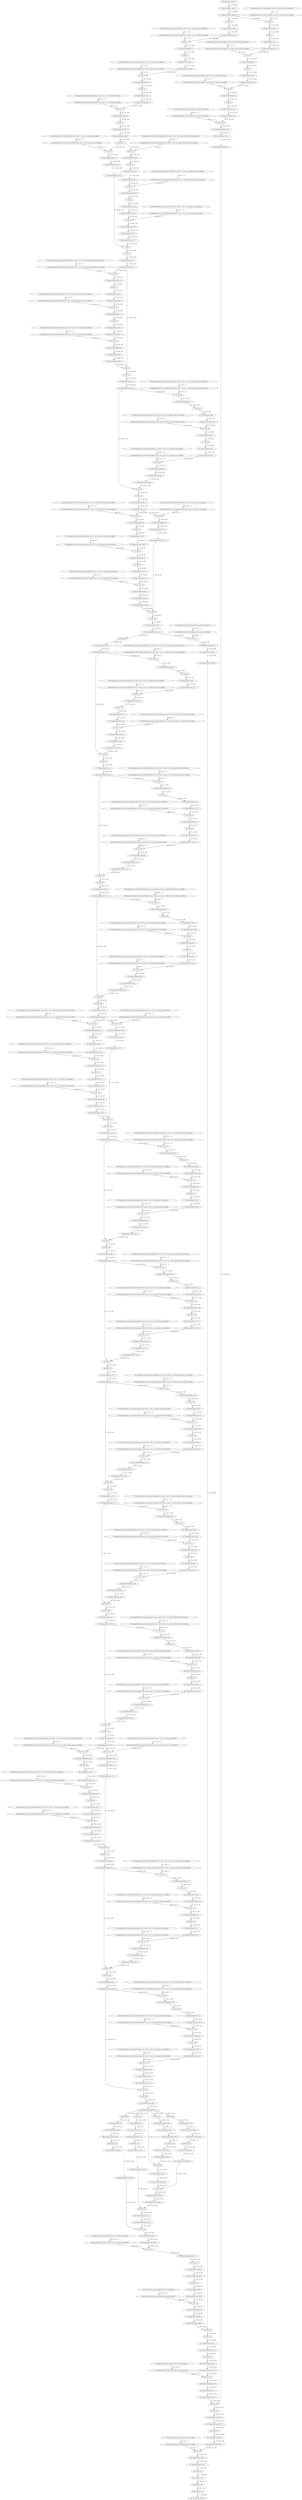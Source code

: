 strict digraph  {
"0 QuantizeLinear_input.0_1" [id=0, type=QuantizeLinear];
"1 DequantizeLinear_input.0_1" [id=1, type=DequantizeLinear];
"2 QuantizeLinear_nncf_module.highres_conv.conv1_sub1.convbn.conv.weight_1" [id=2, type=QuantizeLinear];
"3 DequantizeLinear_nncf_module.highres_conv.conv1_sub1.convbn.conv.weight_1" [id=3, type=DequantizeLinear];
"4 Conv_0" [id=4, type=Conv];
"5 BatchNormalization_1" [id=5, type=BatchNormalization];
"6 Relu_2" [id=6, type=Relu];
"7 QuantizeLinear_451_1" [id=7, type=QuantizeLinear];
"8 DequantizeLinear_451_1" [id=8, type=DequantizeLinear];
"9 QuantizeLinear_nncf_module.highres_conv.conv2_sub1.convbn.conv.weight_1" [id=9, type=QuantizeLinear];
"10 DequantizeLinear_nncf_module.highres_conv.conv2_sub1.convbn.conv.weight_1" [id=10, type=DequantizeLinear];
"11 Conv_3" [id=11, type=Conv];
"12 BatchNormalization_4" [id=12, type=BatchNormalization];
"13 Relu_5" [id=13, type=Relu];
"14 QuantizeLinear_454_1" [id=14, type=QuantizeLinear];
"15 DequantizeLinear_454_1" [id=15, type=DequantizeLinear];
"16 QuantizeLinear_nncf_module.highres_conv.conv3_sub1.convbn.conv.weight_1" [id=16, type=QuantizeLinear];
"17 DequantizeLinear_nncf_module.highres_conv.conv3_sub1.convbn.conv.weight_1" [id=17, type=DequantizeLinear];
"18 Conv_6" [id=18, type=Conv];
"19 BatchNormalization_7" [id=19, type=BatchNormalization];
"20 Relu_8" [id=20, type=Relu];
"21 Resize_10" [id=21, type=Resize];
"22 QuantizeLinear_459_1" [id=22, type=QuantizeLinear];
"23 DequantizeLinear_459_1" [id=23, type=DequantizeLinear];
"24 QuantizeLinear_nncf_module.backbone.conv1.conv1_1_3x3_s2.convbn.conv.weight_1" [id=24, type=QuantizeLinear];
"25 DequantizeLinear_nncf_module.backbone.conv1.conv1_1_3x3_s2.convbn.conv.weight_1" [id=25, type=DequantizeLinear];
"26 Conv_11" [id=26, type=Conv];
"27 BatchNormalization_12" [id=27, type=BatchNormalization];
"28 Relu_13" [id=28, type=Relu];
"29 QuantizeLinear_462_1" [id=29, type=QuantizeLinear];
"30 DequantizeLinear_462_1" [id=30, type=DequantizeLinear];
"31 QuantizeLinear_nncf_module.backbone.conv1.conv1_2_3x3.convbn.conv.weight_1" [id=31, type=QuantizeLinear];
"32 DequantizeLinear_nncf_module.backbone.conv1.conv1_2_3x3.convbn.conv.weight_1" [id=32, type=DequantizeLinear];
"33 Conv_14" [id=33, type=Conv];
"34 BatchNormalization_15" [id=34, type=BatchNormalization];
"35 Relu_16" [id=35, type=Relu];
"36 QuantizeLinear_465_1" [id=36, type=QuantizeLinear];
"37 DequantizeLinear_465_1" [id=37, type=DequantizeLinear];
"38 QuantizeLinear_nncf_module.backbone.conv1.conv1_3_3x3.convbn.conv.weight_1" [id=38, type=QuantizeLinear];
"39 DequantizeLinear_nncf_module.backbone.conv1.conv1_3_3x3.convbn.conv.weight_1" [id=39, type=DequantizeLinear];
"40 Conv_17" [id=40, type=Conv];
"41 BatchNormalization_18" [id=41, type=BatchNormalization];
"42 Relu_19" [id=42, type=Relu];
"43 QuantizeLinear_468_1" [id=43, type=QuantizeLinear];
"44 DequantizeLinear_468_1" [id=44, type=DequantizeLinear];
"45 MaxPool_20" [id=45, type=MaxPool];
"46 QuantizeLinear_nncf_module.backbone.conv2.conv2_1.conv_1x1_reduce_bnrelu.convbn.conv.weight_1" [id=46, type=QuantizeLinear];
"47 DequantizeLinear_nncf_module.backbone.conv2.conv2_1.conv_1x1_reduce_bnrelu.convbn.conv.weight_1" [id=47, type=DequantizeLinear];
"48 Conv_21" [id=48, type=Conv];
"49 BatchNormalization_22" [id=49, type=BatchNormalization];
"50 Relu_23" [id=50, type=Relu];
"51 QuantizeLinear_472_1" [id=51, type=QuantizeLinear];
"52 DequantizeLinear_472_1" [id=52, type=DequantizeLinear];
"53 QuantizeLinear_nncf_module.backbone.conv2.conv2_1.conv_3x3_bnrelu.convbn.conv.weight_1" [id=53, type=QuantizeLinear];
"54 DequantizeLinear_nncf_module.backbone.conv2.conv2_1.conv_3x3_bnrelu.convbn.conv.weight_1" [id=54, type=DequantizeLinear];
"55 Conv_24" [id=55, type=Conv];
"56 BatchNormalization_25" [id=56, type=BatchNormalization];
"57 Relu_26" [id=57, type=Relu];
"58 QuantizeLinear_475_1" [id=58, type=QuantizeLinear];
"59 DequantizeLinear_475_1" [id=59, type=DequantizeLinear];
"60 QuantizeLinear_nncf_module.backbone.conv2.conv2_1.conv_1x1_increase_bn.conv.weight_1" [id=60, type=QuantizeLinear];
"61 DequantizeLinear_nncf_module.backbone.conv2.conv2_1.conv_1x1_increase_bn.conv.weight_1" [id=61, type=DequantizeLinear];
"62 Conv_27" [id=62, type=Conv];
"63 BatchNormalization_28" [id=63, type=BatchNormalization];
"64 QuantizeLinear_nncf_module.backbone.conv2.conv2_1.conv_1x1_proj_bn.conv.weight_1" [id=64, type=QuantizeLinear];
"65 DequantizeLinear_nncf_module.backbone.conv2.conv2_1.conv_1x1_proj_bn.conv.weight_1" [id=65, type=DequantizeLinear];
"66 Conv_29" [id=66, type=Conv];
"67 BatchNormalization_30" [id=67, type=BatchNormalization];
"68 QuantizeLinear_477_1" [id=68, type=QuantizeLinear];
"69 DequantizeLinear_477_1" [id=69, type=DequantizeLinear];
"70 QuantizeLinear_479_1" [id=70, type=QuantizeLinear];
"71 DequantizeLinear_479_1" [id=71, type=DequantizeLinear];
"72 Add_31" [id=72, type=Add];
"73 Relu_32" [id=73, type=Relu];
"74 QuantizeLinear_481_1" [id=74, type=QuantizeLinear];
"75 DequantizeLinear_481_1" [id=75, type=DequantizeLinear];
"76 QuantizeLinear_nncf_module.backbone.conv2.conv2_2.conv_1x1_reduce_bnrelu.convbn.conv.weight_1" [id=76, type=QuantizeLinear];
"77 DequantizeLinear_nncf_module.backbone.conv2.conv2_2.conv_1x1_reduce_bnrelu.convbn.conv.weight_1" [id=77, type=DequantizeLinear];
"78 Conv_33" [id=78, type=Conv];
"79 BatchNormalization_34" [id=79, type=BatchNormalization];
"80 Relu_35" [id=80, type=Relu];
"81 QuantizeLinear_484_1" [id=81, type=QuantizeLinear];
"82 DequantizeLinear_484_1" [id=82, type=DequantizeLinear];
"83 QuantizeLinear_nncf_module.backbone.conv2.conv2_2.conv_3x3_bnrelu.convbn.conv.weight_1" [id=83, type=QuantizeLinear];
"84 DequantizeLinear_nncf_module.backbone.conv2.conv2_2.conv_3x3_bnrelu.convbn.conv.weight_1" [id=84, type=DequantizeLinear];
"85 Conv_36" [id=85, type=Conv];
"86 BatchNormalization_37" [id=86, type=BatchNormalization];
"87 Relu_38" [id=87, type=Relu];
"88 QuantizeLinear_487_1" [id=88, type=QuantizeLinear];
"89 DequantizeLinear_487_1" [id=89, type=DequantizeLinear];
"90 QuantizeLinear_nncf_module.backbone.conv2.conv2_2.conv_1x1_increase_bn.conv.weight_1" [id=90, type=QuantizeLinear];
"91 DequantizeLinear_nncf_module.backbone.conv2.conv2_2.conv_1x1_increase_bn.conv.weight_1" [id=91, type=DequantizeLinear];
"92 Conv_39" [id=92, type=Conv];
"93 BatchNormalization_40" [id=93, type=BatchNormalization];
"94 QuantizeLinear_489_1" [id=94, type=QuantizeLinear];
"95 DequantizeLinear_489_1" [id=95, type=DequantizeLinear];
"96 Add_41" [id=96, type=Add];
"97 Relu_42" [id=97, type=Relu];
"98 QuantizeLinear_491_1" [id=98, type=QuantizeLinear];
"99 DequantizeLinear_491_1" [id=99, type=DequantizeLinear];
"100 QuantizeLinear_nncf_module.backbone.conv2.conv2_3.conv_1x1_reduce_bnrelu.convbn.conv.weight_1" [id=100, type=QuantizeLinear];
"101 DequantizeLinear_nncf_module.backbone.conv2.conv2_3.conv_1x1_reduce_bnrelu.convbn.conv.weight_1" [id=101, type=DequantizeLinear];
"102 Conv_43" [id=102, type=Conv];
"103 BatchNormalization_44" [id=103, type=BatchNormalization];
"104 Relu_45" [id=104, type=Relu];
"105 QuantizeLinear_494_1" [id=105, type=QuantizeLinear];
"106 DequantizeLinear_494_1" [id=106, type=DequantizeLinear];
"107 QuantizeLinear_nncf_module.backbone.conv2.conv2_3.conv_3x3_bnrelu.convbn.conv.weight_1" [id=107, type=QuantizeLinear];
"108 DequantizeLinear_nncf_module.backbone.conv2.conv2_3.conv_3x3_bnrelu.convbn.conv.weight_1" [id=108, type=DequantizeLinear];
"109 Conv_46" [id=109, type=Conv];
"110 BatchNormalization_47" [id=110, type=BatchNormalization];
"111 Relu_48" [id=111, type=Relu];
"112 QuantizeLinear_497_1" [id=112, type=QuantizeLinear];
"113 DequantizeLinear_497_1" [id=113, type=DequantizeLinear];
"114 QuantizeLinear_nncf_module.backbone.conv2.conv2_3.conv_1x1_increase_bn.conv.weight_1" [id=114, type=QuantizeLinear];
"115 DequantizeLinear_nncf_module.backbone.conv2.conv2_3.conv_1x1_increase_bn.conv.weight_1" [id=115, type=DequantizeLinear];
"116 Conv_49" [id=116, type=Conv];
"117 BatchNormalization_50" [id=117, type=BatchNormalization];
"118 QuantizeLinear_499_1" [id=118, type=QuantizeLinear];
"119 DequantizeLinear_499_1" [id=119, type=DequantizeLinear];
"120 Add_51" [id=120, type=Add];
"121 Relu_52" [id=121, type=Relu];
"122 QuantizeLinear_501_1" [id=122, type=QuantizeLinear];
"123 DequantizeLinear_501_1" [id=123, type=DequantizeLinear];
"124 QuantizeLinear_nncf_module.backbone.conv3_1.conv_1x1_reduce_bnrelu.convbn.conv.weight_1" [id=124, type=QuantizeLinear];
"125 DequantizeLinear_nncf_module.backbone.conv3_1.conv_1x1_reduce_bnrelu.convbn.conv.weight_1" [id=125, type=DequantizeLinear];
"126 Conv_53" [id=126, type=Conv];
"127 BatchNormalization_54" [id=127, type=BatchNormalization];
"128 Relu_55" [id=128, type=Relu];
"129 QuantizeLinear_504_1" [id=129, type=QuantizeLinear];
"130 DequantizeLinear_504_1" [id=130, type=DequantizeLinear];
"131 QuantizeLinear_nncf_module.backbone.conv3_1.conv_3x3_bnrelu.convbn.conv.weight_1" [id=131, type=QuantizeLinear];
"132 DequantizeLinear_nncf_module.backbone.conv3_1.conv_3x3_bnrelu.convbn.conv.weight_1" [id=132, type=DequantizeLinear];
"133 Conv_56" [id=133, type=Conv];
"134 BatchNormalization_57" [id=134, type=BatchNormalization];
"135 Relu_58" [id=135, type=Relu];
"136 QuantizeLinear_507_1" [id=136, type=QuantizeLinear];
"137 DequantizeLinear_507_1" [id=137, type=DequantizeLinear];
"138 QuantizeLinear_nncf_module.backbone.conv3_1.conv_1x1_increase_bn.conv.weight_1" [id=138, type=QuantizeLinear];
"139 DequantizeLinear_nncf_module.backbone.conv3_1.conv_1x1_increase_bn.conv.weight_1" [id=139, type=DequantizeLinear];
"140 Conv_59" [id=140, type=Conv];
"141 BatchNormalization_60" [id=141, type=BatchNormalization];
"142 QuantizeLinear_nncf_module.backbone.conv3_1.conv_1x1_proj_bn.conv.weight_1" [id=142, type=QuantizeLinear];
"143 DequantizeLinear_nncf_module.backbone.conv3_1.conv_1x1_proj_bn.conv.weight_1" [id=143, type=DequantizeLinear];
"144 Conv_61" [id=144, type=Conv];
"145 BatchNormalization_62" [id=145, type=BatchNormalization];
"146 QuantizeLinear_509_1" [id=146, type=QuantizeLinear];
"147 DequantizeLinear_509_1" [id=147, type=DequantizeLinear];
"148 QuantizeLinear_511_1" [id=148, type=QuantizeLinear];
"149 DequantizeLinear_511_1" [id=149, type=DequantizeLinear];
"150 Add_63" [id=150, type=Add];
"151 Relu_64" [id=151, type=Relu];
"152 QuantizeLinear_513_1" [id=152, type=QuantizeLinear];
"153 DequantizeLinear_513_1" [id=153, type=DequantizeLinear];
"154 Resize_66" [id=154, type=Resize];
"155 QuantizeLinear_515_1" [id=155, type=QuantizeLinear];
"156 DequantizeLinear_515_1" [id=156, type=DequantizeLinear];
"157 QuantizeLinear_nncf_module.backbone.conv3_rest.conv3_2.conv_1x1_reduce_bnrelu.convbn.conv.weight_1" [id=157, type=QuantizeLinear];
"158 DequantizeLinear_nncf_module.backbone.conv3_rest.conv3_2.conv_1x1_reduce_bnrelu.convbn.conv.weight_1" [id=158, type=DequantizeLinear];
"159 Conv_67" [id=159, type=Conv];
"160 BatchNormalization_68" [id=160, type=BatchNormalization];
"161 Relu_69" [id=161, type=Relu];
"162 QuantizeLinear_518_1" [id=162, type=QuantizeLinear];
"163 DequantizeLinear_518_1" [id=163, type=DequantizeLinear];
"164 QuantizeLinear_nncf_module.backbone.conv3_rest.conv3_2.conv_3x3_bnrelu.convbn.conv.weight_1" [id=164, type=QuantizeLinear];
"165 DequantizeLinear_nncf_module.backbone.conv3_rest.conv3_2.conv_3x3_bnrelu.convbn.conv.weight_1" [id=165, type=DequantizeLinear];
"166 Conv_70" [id=166, type=Conv];
"167 BatchNormalization_71" [id=167, type=BatchNormalization];
"168 Relu_72" [id=168, type=Relu];
"169 QuantizeLinear_521_1" [id=169, type=QuantizeLinear];
"170 DequantizeLinear_521_1" [id=170, type=DequantizeLinear];
"171 QuantizeLinear_nncf_module.backbone.conv3_rest.conv3_2.conv_1x1_increase_bn.conv.weight_1" [id=171, type=QuantizeLinear];
"172 DequantizeLinear_nncf_module.backbone.conv3_rest.conv3_2.conv_1x1_increase_bn.conv.weight_1" [id=172, type=DequantizeLinear];
"173 Conv_73" [id=173, type=Conv];
"174 BatchNormalization_74" [id=174, type=BatchNormalization];
"175 QuantizeLinear_523_1" [id=175, type=QuantizeLinear];
"176 DequantizeLinear_523_1" [id=176, type=DequantizeLinear];
"177 Add_75" [id=177, type=Add];
"178 Relu_76" [id=178, type=Relu];
"179 QuantizeLinear_525_1" [id=179, type=QuantizeLinear];
"180 DequantizeLinear_525_1" [id=180, type=DequantizeLinear];
"181 QuantizeLinear_nncf_module.backbone.conv3_rest.conv3_3.conv_1x1_reduce_bnrelu.convbn.conv.weight_1" [id=181, type=QuantizeLinear];
"182 DequantizeLinear_nncf_module.backbone.conv3_rest.conv3_3.conv_1x1_reduce_bnrelu.convbn.conv.weight_1" [id=182, type=DequantizeLinear];
"183 Conv_77" [id=183, type=Conv];
"184 BatchNormalization_78" [id=184, type=BatchNormalization];
"185 Relu_79" [id=185, type=Relu];
"186 QuantizeLinear_528_1" [id=186, type=QuantizeLinear];
"187 DequantizeLinear_528_1" [id=187, type=DequantizeLinear];
"188 QuantizeLinear_nncf_module.backbone.conv3_rest.conv3_3.conv_3x3_bnrelu.convbn.conv.weight_1" [id=188, type=QuantizeLinear];
"189 DequantizeLinear_nncf_module.backbone.conv3_rest.conv3_3.conv_3x3_bnrelu.convbn.conv.weight_1" [id=189, type=DequantizeLinear];
"190 Conv_80" [id=190, type=Conv];
"191 BatchNormalization_81" [id=191, type=BatchNormalization];
"192 Relu_82" [id=192, type=Relu];
"193 QuantizeLinear_531_1" [id=193, type=QuantizeLinear];
"194 DequantizeLinear_531_1" [id=194, type=DequantizeLinear];
"195 QuantizeLinear_nncf_module.backbone.conv3_rest.conv3_3.conv_1x1_increase_bn.conv.weight_1" [id=195, type=QuantizeLinear];
"196 DequantizeLinear_nncf_module.backbone.conv3_rest.conv3_3.conv_1x1_increase_bn.conv.weight_1" [id=196, type=DequantizeLinear];
"197 Conv_83" [id=197, type=Conv];
"198 BatchNormalization_84" [id=198, type=BatchNormalization];
"199 QuantizeLinear_533_1" [id=199, type=QuantizeLinear];
"200 DequantizeLinear_533_1" [id=200, type=DequantizeLinear];
"201 Add_85" [id=201, type=Add];
"202 Relu_86" [id=202, type=Relu];
"203 QuantizeLinear_535_1" [id=203, type=QuantizeLinear];
"204 DequantizeLinear_535_1" [id=204, type=DequantizeLinear];
"205 QuantizeLinear_nncf_module.backbone.conv3_rest.conv3_4.conv_1x1_reduce_bnrelu.convbn.conv.weight_1" [id=205, type=QuantizeLinear];
"206 DequantizeLinear_nncf_module.backbone.conv3_rest.conv3_4.conv_1x1_reduce_bnrelu.convbn.conv.weight_1" [id=206, type=DequantizeLinear];
"207 Conv_87" [id=207, type=Conv];
"208 BatchNormalization_88" [id=208, type=BatchNormalization];
"209 Relu_89" [id=209, type=Relu];
"210 QuantizeLinear_538_1" [id=210, type=QuantizeLinear];
"211 DequantizeLinear_538_1" [id=211, type=DequantizeLinear];
"212 QuantizeLinear_nncf_module.backbone.conv3_rest.conv3_4.conv_3x3_bnrelu.convbn.conv.weight_1" [id=212, type=QuantizeLinear];
"213 DequantizeLinear_nncf_module.backbone.conv3_rest.conv3_4.conv_3x3_bnrelu.convbn.conv.weight_1" [id=213, type=DequantizeLinear];
"214 Conv_90" [id=214, type=Conv];
"215 BatchNormalization_91" [id=215, type=BatchNormalization];
"216 Relu_92" [id=216, type=Relu];
"217 QuantizeLinear_541_1" [id=217, type=QuantizeLinear];
"218 DequantizeLinear_541_1" [id=218, type=DequantizeLinear];
"219 QuantizeLinear_nncf_module.backbone.conv3_rest.conv3_4.conv_1x1_increase_bn.conv.weight_1" [id=219, type=QuantizeLinear];
"220 DequantizeLinear_nncf_module.backbone.conv3_rest.conv3_4.conv_1x1_increase_bn.conv.weight_1" [id=220, type=DequantizeLinear];
"221 Conv_93" [id=221, type=Conv];
"222 BatchNormalization_94" [id=222, type=BatchNormalization];
"223 QuantizeLinear_543_1" [id=223, type=QuantizeLinear];
"224 DequantizeLinear_543_1" [id=224, type=DequantizeLinear];
"225 Add_95" [id=225, type=Add];
"226 Relu_96" [id=226, type=Relu];
"227 QuantizeLinear_545_1" [id=227, type=QuantizeLinear];
"228 DequantizeLinear_545_1" [id=228, type=DequantizeLinear];
"229 QuantizeLinear_nncf_module.backbone.conv4.conv4_1.conv_1x1_reduce_bnrelu.convbn.conv.weight_1" [id=229, type=QuantizeLinear];
"230 DequantizeLinear_nncf_module.backbone.conv4.conv4_1.conv_1x1_reduce_bnrelu.convbn.conv.weight_1" [id=230, type=DequantizeLinear];
"231 Conv_97" [id=231, type=Conv];
"232 BatchNormalization_98" [id=232, type=BatchNormalization];
"233 Relu_99" [id=233, type=Relu];
"234 QuantizeLinear_548_1" [id=234, type=QuantizeLinear];
"235 DequantizeLinear_548_1" [id=235, type=DequantizeLinear];
"236 QuantizeLinear_nncf_module.backbone.conv4.conv4_1.conv_3x3_bnrelu.convbn.conv.weight_1" [id=236, type=QuantizeLinear];
"237 DequantizeLinear_nncf_module.backbone.conv4.conv4_1.conv_3x3_bnrelu.convbn.conv.weight_1" [id=237, type=DequantizeLinear];
"238 Conv_100" [id=238, type=Conv];
"239 BatchNormalization_101" [id=239, type=BatchNormalization];
"240 Relu_102" [id=240, type=Relu];
"241 QuantizeLinear_551_1" [id=241, type=QuantizeLinear];
"242 DequantizeLinear_551_1" [id=242, type=DequantizeLinear];
"243 QuantizeLinear_nncf_module.backbone.conv4.conv4_1.conv_1x1_increase_bn.conv.weight_1" [id=243, type=QuantizeLinear];
"244 DequantizeLinear_nncf_module.backbone.conv4.conv4_1.conv_1x1_increase_bn.conv.weight_1" [id=244, type=DequantizeLinear];
"245 Conv_103" [id=245, type=Conv];
"246 BatchNormalization_104" [id=246, type=BatchNormalization];
"247 QuantizeLinear_nncf_module.backbone.conv4.conv4_1.conv_1x1_proj_bn.conv.weight_1" [id=247, type=QuantizeLinear];
"248 DequantizeLinear_nncf_module.backbone.conv4.conv4_1.conv_1x1_proj_bn.conv.weight_1" [id=248, type=DequantizeLinear];
"249 Conv_105" [id=249, type=Conv];
"250 BatchNormalization_106" [id=250, type=BatchNormalization];
"251 QuantizeLinear_553_1" [id=251, type=QuantizeLinear];
"252 DequantizeLinear_553_1" [id=252, type=DequantizeLinear];
"253 QuantizeLinear_555_1" [id=253, type=QuantizeLinear];
"254 DequantizeLinear_555_1" [id=254, type=DequantizeLinear];
"255 Add_107" [id=255, type=Add];
"256 Relu_108" [id=256, type=Relu];
"257 QuantizeLinear_557_1" [id=257, type=QuantizeLinear];
"258 DequantizeLinear_557_1" [id=258, type=DequantizeLinear];
"259 QuantizeLinear_nncf_module.backbone.conv4.conv4_2.conv_1x1_reduce_bnrelu.convbn.conv.weight_1" [id=259, type=QuantizeLinear];
"260 DequantizeLinear_nncf_module.backbone.conv4.conv4_2.conv_1x1_reduce_bnrelu.convbn.conv.weight_1" [id=260, type=DequantizeLinear];
"261 Conv_109" [id=261, type=Conv];
"262 BatchNormalization_110" [id=262, type=BatchNormalization];
"263 Relu_111" [id=263, type=Relu];
"264 QuantizeLinear_560_1" [id=264, type=QuantizeLinear];
"265 DequantizeLinear_560_1" [id=265, type=DequantizeLinear];
"266 QuantizeLinear_nncf_module.backbone.conv4.conv4_2.conv_3x3_bnrelu.convbn.conv.weight_1" [id=266, type=QuantizeLinear];
"267 DequantizeLinear_nncf_module.backbone.conv4.conv4_2.conv_3x3_bnrelu.convbn.conv.weight_1" [id=267, type=DequantizeLinear];
"268 Conv_112" [id=268, type=Conv];
"269 BatchNormalization_113" [id=269, type=BatchNormalization];
"270 Relu_114" [id=270, type=Relu];
"271 QuantizeLinear_563_1" [id=271, type=QuantizeLinear];
"272 DequantizeLinear_563_1" [id=272, type=DequantizeLinear];
"273 QuantizeLinear_nncf_module.backbone.conv4.conv4_2.conv_1x1_increase_bn.conv.weight_1" [id=273, type=QuantizeLinear];
"274 DequantizeLinear_nncf_module.backbone.conv4.conv4_2.conv_1x1_increase_bn.conv.weight_1" [id=274, type=DequantizeLinear];
"275 Conv_115" [id=275, type=Conv];
"276 BatchNormalization_116" [id=276, type=BatchNormalization];
"277 QuantizeLinear_565_1" [id=277, type=QuantizeLinear];
"278 DequantizeLinear_565_1" [id=278, type=DequantizeLinear];
"279 Add_117" [id=279, type=Add];
"280 Relu_118" [id=280, type=Relu];
"281 QuantizeLinear_567_1" [id=281, type=QuantizeLinear];
"282 DequantizeLinear_567_1" [id=282, type=DequantizeLinear];
"283 QuantizeLinear_nncf_module.backbone.conv4.conv4_3.conv_1x1_reduce_bnrelu.convbn.conv.weight_1" [id=283, type=QuantizeLinear];
"284 DequantizeLinear_nncf_module.backbone.conv4.conv4_3.conv_1x1_reduce_bnrelu.convbn.conv.weight_1" [id=284, type=DequantizeLinear];
"285 Conv_119" [id=285, type=Conv];
"286 BatchNormalization_120" [id=286, type=BatchNormalization];
"287 Relu_121" [id=287, type=Relu];
"288 QuantizeLinear_570_1" [id=288, type=QuantizeLinear];
"289 DequantizeLinear_570_1" [id=289, type=DequantizeLinear];
"290 QuantizeLinear_nncf_module.backbone.conv4.conv4_3.conv_3x3_bnrelu.convbn.conv.weight_1" [id=290, type=QuantizeLinear];
"291 DequantizeLinear_nncf_module.backbone.conv4.conv4_3.conv_3x3_bnrelu.convbn.conv.weight_1" [id=291, type=DequantizeLinear];
"292 Conv_122" [id=292, type=Conv];
"293 BatchNormalization_123" [id=293, type=BatchNormalization];
"294 Relu_124" [id=294, type=Relu];
"295 QuantizeLinear_573_1" [id=295, type=QuantizeLinear];
"296 DequantizeLinear_573_1" [id=296, type=DequantizeLinear];
"297 QuantizeLinear_nncf_module.backbone.conv4.conv4_3.conv_1x1_increase_bn.conv.weight_1" [id=297, type=QuantizeLinear];
"298 DequantizeLinear_nncf_module.backbone.conv4.conv4_3.conv_1x1_increase_bn.conv.weight_1" [id=298, type=DequantizeLinear];
"299 Conv_125" [id=299, type=Conv];
"300 BatchNormalization_126" [id=300, type=BatchNormalization];
"301 QuantizeLinear_575_1" [id=301, type=QuantizeLinear];
"302 DequantizeLinear_575_1" [id=302, type=DequantizeLinear];
"303 Add_127" [id=303, type=Add];
"304 Relu_128" [id=304, type=Relu];
"305 QuantizeLinear_577_1" [id=305, type=QuantizeLinear];
"306 DequantizeLinear_577_1" [id=306, type=DequantizeLinear];
"307 QuantizeLinear_nncf_module.backbone.conv4.conv4_4.conv_1x1_reduce_bnrelu.convbn.conv.weight_1" [id=307, type=QuantizeLinear];
"308 DequantizeLinear_nncf_module.backbone.conv4.conv4_4.conv_1x1_reduce_bnrelu.convbn.conv.weight_1" [id=308, type=DequantizeLinear];
"309 Conv_129" [id=309, type=Conv];
"310 BatchNormalization_130" [id=310, type=BatchNormalization];
"311 Relu_131" [id=311, type=Relu];
"312 QuantizeLinear_580_1" [id=312, type=QuantizeLinear];
"313 DequantizeLinear_580_1" [id=313, type=DequantizeLinear];
"314 QuantizeLinear_nncf_module.backbone.conv4.conv4_4.conv_3x3_bnrelu.convbn.conv.weight_1" [id=314, type=QuantizeLinear];
"315 DequantizeLinear_nncf_module.backbone.conv4.conv4_4.conv_3x3_bnrelu.convbn.conv.weight_1" [id=315, type=DequantizeLinear];
"316 Conv_132" [id=316, type=Conv];
"317 BatchNormalization_133" [id=317, type=BatchNormalization];
"318 Relu_134" [id=318, type=Relu];
"319 QuantizeLinear_583_1" [id=319, type=QuantizeLinear];
"320 DequantizeLinear_583_1" [id=320, type=DequantizeLinear];
"321 QuantizeLinear_nncf_module.backbone.conv4.conv4_4.conv_1x1_increase_bn.conv.weight_1" [id=321, type=QuantizeLinear];
"322 DequantizeLinear_nncf_module.backbone.conv4.conv4_4.conv_1x1_increase_bn.conv.weight_1" [id=322, type=DequantizeLinear];
"323 Conv_135" [id=323, type=Conv];
"324 BatchNormalization_136" [id=324, type=BatchNormalization];
"325 QuantizeLinear_585_1" [id=325, type=QuantizeLinear];
"326 DequantizeLinear_585_1" [id=326, type=DequantizeLinear];
"327 Add_137" [id=327, type=Add];
"328 Relu_138" [id=328, type=Relu];
"329 QuantizeLinear_587_1" [id=329, type=QuantizeLinear];
"330 DequantizeLinear_587_1" [id=330, type=DequantizeLinear];
"331 QuantizeLinear_nncf_module.backbone.conv4.conv4_5.conv_1x1_reduce_bnrelu.convbn.conv.weight_1" [id=331, type=QuantizeLinear];
"332 DequantizeLinear_nncf_module.backbone.conv4.conv4_5.conv_1x1_reduce_bnrelu.convbn.conv.weight_1" [id=332, type=DequantizeLinear];
"333 Conv_139" [id=333, type=Conv];
"334 BatchNormalization_140" [id=334, type=BatchNormalization];
"335 Relu_141" [id=335, type=Relu];
"336 QuantizeLinear_590_1" [id=336, type=QuantizeLinear];
"337 DequantizeLinear_590_1" [id=337, type=DequantizeLinear];
"338 QuantizeLinear_nncf_module.backbone.conv4.conv4_5.conv_3x3_bnrelu.convbn.conv.weight_1" [id=338, type=QuantizeLinear];
"339 DequantizeLinear_nncf_module.backbone.conv4.conv4_5.conv_3x3_bnrelu.convbn.conv.weight_1" [id=339, type=DequantizeLinear];
"340 Conv_142" [id=340, type=Conv];
"341 BatchNormalization_143" [id=341, type=BatchNormalization];
"342 Relu_144" [id=342, type=Relu];
"343 QuantizeLinear_593_1" [id=343, type=QuantizeLinear];
"344 DequantizeLinear_593_1" [id=344, type=DequantizeLinear];
"345 QuantizeLinear_nncf_module.backbone.conv4.conv4_5.conv_1x1_increase_bn.conv.weight_1" [id=345, type=QuantizeLinear];
"346 DequantizeLinear_nncf_module.backbone.conv4.conv4_5.conv_1x1_increase_bn.conv.weight_1" [id=346, type=DequantizeLinear];
"347 Conv_145" [id=347, type=Conv];
"348 BatchNormalization_146" [id=348, type=BatchNormalization];
"349 QuantizeLinear_595_1" [id=349, type=QuantizeLinear];
"350 DequantizeLinear_595_1" [id=350, type=DequantizeLinear];
"351 Add_147" [id=351, type=Add];
"352 Relu_148" [id=352, type=Relu];
"353 QuantizeLinear_597_1" [id=353, type=QuantizeLinear];
"354 DequantizeLinear_597_1" [id=354, type=DequantizeLinear];
"355 QuantizeLinear_nncf_module.backbone.conv4.conv4_6.conv_1x1_reduce_bnrelu.convbn.conv.weight_1" [id=355, type=QuantizeLinear];
"356 DequantizeLinear_nncf_module.backbone.conv4.conv4_6.conv_1x1_reduce_bnrelu.convbn.conv.weight_1" [id=356, type=DequantizeLinear];
"357 Conv_149" [id=357, type=Conv];
"358 BatchNormalization_150" [id=358, type=BatchNormalization];
"359 Relu_151" [id=359, type=Relu];
"360 QuantizeLinear_600_1" [id=360, type=QuantizeLinear];
"361 DequantizeLinear_600_1" [id=361, type=DequantizeLinear];
"362 QuantizeLinear_nncf_module.backbone.conv4.conv4_6.conv_3x3_bnrelu.convbn.conv.weight_1" [id=362, type=QuantizeLinear];
"363 DequantizeLinear_nncf_module.backbone.conv4.conv4_6.conv_3x3_bnrelu.convbn.conv.weight_1" [id=363, type=DequantizeLinear];
"364 Conv_152" [id=364, type=Conv];
"365 BatchNormalization_153" [id=365, type=BatchNormalization];
"366 Relu_154" [id=366, type=Relu];
"367 QuantizeLinear_603_1" [id=367, type=QuantizeLinear];
"368 DequantizeLinear_603_1" [id=368, type=DequantizeLinear];
"369 QuantizeLinear_nncf_module.backbone.conv4.conv4_6.conv_1x1_increase_bn.conv.weight_1" [id=369, type=QuantizeLinear];
"370 DequantizeLinear_nncf_module.backbone.conv4.conv4_6.conv_1x1_increase_bn.conv.weight_1" [id=370, type=DequantizeLinear];
"371 Conv_155" [id=371, type=Conv];
"372 BatchNormalization_156" [id=372, type=BatchNormalization];
"373 QuantizeLinear_605_1" [id=373, type=QuantizeLinear];
"374 DequantizeLinear_605_1" [id=374, type=DequantizeLinear];
"375 Add_157" [id=375, type=Add];
"376 Relu_158" [id=376, type=Relu];
"377 QuantizeLinear_607_1" [id=377, type=QuantizeLinear];
"378 DequantizeLinear_607_1" [id=378, type=DequantizeLinear];
"379 QuantizeLinear_nncf_module.backbone.conv5.conv5_1.conv_1x1_reduce_bnrelu.convbn.conv.weight_1" [id=379, type=QuantizeLinear];
"380 DequantizeLinear_nncf_module.backbone.conv5.conv5_1.conv_1x1_reduce_bnrelu.convbn.conv.weight_1" [id=380, type=DequantizeLinear];
"381 Conv_159" [id=381, type=Conv];
"382 BatchNormalization_160" [id=382, type=BatchNormalization];
"383 Relu_161" [id=383, type=Relu];
"384 QuantizeLinear_610_1" [id=384, type=QuantizeLinear];
"385 DequantizeLinear_610_1" [id=385, type=DequantizeLinear];
"386 QuantizeLinear_nncf_module.backbone.conv5.conv5_1.conv_3x3_bnrelu.convbn.conv.weight_1" [id=386, type=QuantizeLinear];
"387 DequantizeLinear_nncf_module.backbone.conv5.conv5_1.conv_3x3_bnrelu.convbn.conv.weight_1" [id=387, type=DequantizeLinear];
"388 Conv_162" [id=388, type=Conv];
"389 BatchNormalization_163" [id=389, type=BatchNormalization];
"390 Relu_164" [id=390, type=Relu];
"391 QuantizeLinear_613_1" [id=391, type=QuantizeLinear];
"392 DequantizeLinear_613_1" [id=392, type=DequantizeLinear];
"393 QuantizeLinear_nncf_module.backbone.conv5.conv5_1.conv_1x1_increase_bn.conv.weight_1" [id=393, type=QuantizeLinear];
"394 DequantizeLinear_nncf_module.backbone.conv5.conv5_1.conv_1x1_increase_bn.conv.weight_1" [id=394, type=DequantizeLinear];
"395 Conv_165" [id=395, type=Conv];
"396 BatchNormalization_166" [id=396, type=BatchNormalization];
"397 QuantizeLinear_nncf_module.backbone.conv5.conv5_1.conv_1x1_proj_bn.conv.weight_1" [id=397, type=QuantizeLinear];
"398 DequantizeLinear_nncf_module.backbone.conv5.conv5_1.conv_1x1_proj_bn.conv.weight_1" [id=398, type=DequantizeLinear];
"399 Conv_167" [id=399, type=Conv];
"400 BatchNormalization_168" [id=400, type=BatchNormalization];
"401 QuantizeLinear_615_1" [id=401, type=QuantizeLinear];
"402 DequantizeLinear_615_1" [id=402, type=DequantizeLinear];
"403 QuantizeLinear_617_1" [id=403, type=QuantizeLinear];
"404 DequantizeLinear_617_1" [id=404, type=DequantizeLinear];
"405 Add_169" [id=405, type=Add];
"406 Relu_170" [id=406, type=Relu];
"407 QuantizeLinear_619_1" [id=407, type=QuantizeLinear];
"408 DequantizeLinear_619_1" [id=408, type=DequantizeLinear];
"409 QuantizeLinear_nncf_module.backbone.conv5.conv5_2.conv_1x1_reduce_bnrelu.convbn.conv.weight_1" [id=409, type=QuantizeLinear];
"410 DequantizeLinear_nncf_module.backbone.conv5.conv5_2.conv_1x1_reduce_bnrelu.convbn.conv.weight_1" [id=410, type=DequantizeLinear];
"411 Conv_171" [id=411, type=Conv];
"412 BatchNormalization_172" [id=412, type=BatchNormalization];
"413 Relu_173" [id=413, type=Relu];
"414 QuantizeLinear_622_1" [id=414, type=QuantizeLinear];
"415 DequantizeLinear_622_1" [id=415, type=DequantizeLinear];
"416 QuantizeLinear_nncf_module.backbone.conv5.conv5_2.conv_3x3_bnrelu.convbn.conv.weight_1" [id=416, type=QuantizeLinear];
"417 DequantizeLinear_nncf_module.backbone.conv5.conv5_2.conv_3x3_bnrelu.convbn.conv.weight_1" [id=417, type=DequantizeLinear];
"418 Conv_174" [id=418, type=Conv];
"419 BatchNormalization_175" [id=419, type=BatchNormalization];
"420 Relu_176" [id=420, type=Relu];
"421 QuantizeLinear_625_1" [id=421, type=QuantizeLinear];
"422 DequantizeLinear_625_1" [id=422, type=DequantizeLinear];
"423 QuantizeLinear_nncf_module.backbone.conv5.conv5_2.conv_1x1_increase_bn.conv.weight_1" [id=423, type=QuantizeLinear];
"424 DequantizeLinear_nncf_module.backbone.conv5.conv5_2.conv_1x1_increase_bn.conv.weight_1" [id=424, type=DequantizeLinear];
"425 Conv_177" [id=425, type=Conv];
"426 BatchNormalization_178" [id=426, type=BatchNormalization];
"427 QuantizeLinear_627_1" [id=427, type=QuantizeLinear];
"428 DequantizeLinear_627_1" [id=428, type=DequantizeLinear];
"429 Add_179" [id=429, type=Add];
"430 Relu_180" [id=430, type=Relu];
"431 QuantizeLinear_629_1" [id=431, type=QuantizeLinear];
"432 DequantizeLinear_629_1" [id=432, type=DequantizeLinear];
"433 QuantizeLinear_nncf_module.backbone.conv5.conv5_3.conv_1x1_reduce_bnrelu.convbn.conv.weight_1" [id=433, type=QuantizeLinear];
"434 DequantizeLinear_nncf_module.backbone.conv5.conv5_3.conv_1x1_reduce_bnrelu.convbn.conv.weight_1" [id=434, type=DequantizeLinear];
"435 Conv_181" [id=435, type=Conv];
"436 BatchNormalization_182" [id=436, type=BatchNormalization];
"437 Relu_183" [id=437, type=Relu];
"438 QuantizeLinear_632_1" [id=438, type=QuantizeLinear];
"439 DequantizeLinear_632_1" [id=439, type=DequantizeLinear];
"440 QuantizeLinear_nncf_module.backbone.conv5.conv5_3.conv_3x3_bnrelu.convbn.conv.weight_1" [id=440, type=QuantizeLinear];
"441 DequantizeLinear_nncf_module.backbone.conv5.conv5_3.conv_3x3_bnrelu.convbn.conv.weight_1" [id=441, type=DequantizeLinear];
"442 Conv_184" [id=442, type=Conv];
"443 BatchNormalization_185" [id=443, type=BatchNormalization];
"444 Relu_186" [id=444, type=Relu];
"445 QuantizeLinear_635_1" [id=445, type=QuantizeLinear];
"446 DequantizeLinear_635_1" [id=446, type=DequantizeLinear];
"447 QuantizeLinear_nncf_module.backbone.conv5.conv5_3.conv_1x1_increase_bn.conv.weight_1" [id=447, type=QuantizeLinear];
"448 DequantizeLinear_nncf_module.backbone.conv5.conv5_3.conv_1x1_increase_bn.conv.weight_1" [id=448, type=DequantizeLinear];
"449 Conv_187" [id=449, type=Conv];
"450 BatchNormalization_188" [id=450, type=BatchNormalization];
"451 QuantizeLinear_637_1" [id=451, type=QuantizeLinear];
"452 DequantizeLinear_637_1" [id=452, type=DequantizeLinear];
"453 Add_189" [id=453, type=Add];
"454 Relu_190" [id=454, type=Relu];
"455 QuantizeLinear_639_1" [id=455, type=QuantizeLinear];
"456 DequantizeLinear_639_1" [id=456, type=DequantizeLinear];
"457 Pad_191" [id=457, type=Pad];
"458 GlobalAveragePool_192" [id=458, type=GlobalAveragePool];
"459 QuantizeLinear_641_1" [id=459, type=QuantizeLinear];
"460 DequantizeLinear_641_1" [id=460, type=DequantizeLinear];
"461 Resize_194" [id=461, type=Resize];
"462 QuantizeLinear_643_1" [id=462, type=QuantizeLinear];
"463 DequantizeLinear_643_1" [id=463, type=DequantizeLinear];
"464 Add_195" [id=464, type=Add];
"465 Pad_196" [id=465, type=Pad];
"466 AveragePool_197" [id=466, type=AveragePool];
"467 QuantizeLinear_646_1" [id=467, type=QuantizeLinear];
"468 DequantizeLinear_646_1" [id=468, type=DequantizeLinear];
"469 Resize_199" [id=469, type=Resize];
"470 QuantizeLinear_644_1" [id=470, type=QuantizeLinear];
"471 DequantizeLinear_644_1" [id=471, type=DequantizeLinear];
"472 QuantizeLinear_648_1" [id=472, type=QuantizeLinear];
"473 DequantizeLinear_648_1" [id=473, type=DequantizeLinear];
"474 Add_200" [id=474, type=Add];
"475 Pad_201" [id=475, type=Pad];
"476 AveragePool_202" [id=476, type=AveragePool];
"477 QuantizeLinear_651_1" [id=477, type=QuantizeLinear];
"478 DequantizeLinear_651_1" [id=478, type=DequantizeLinear];
"479 Resize_204" [id=479, type=Resize];
"480 QuantizeLinear_649_1" [id=480, type=QuantizeLinear];
"481 DequantizeLinear_649_1" [id=481, type=DequantizeLinear];
"482 QuantizeLinear_653_1" [id=482, type=QuantizeLinear];
"483 DequantizeLinear_653_1" [id=483, type=DequantizeLinear];
"484 Add_205" [id=484, type=Add];
"485 Pad_206" [id=485, type=Pad];
"486 AveragePool_207" [id=486, type=AveragePool];
"487 QuantizeLinear_656_1" [id=487, type=QuantizeLinear];
"488 DequantizeLinear_656_1" [id=488, type=DequantizeLinear];
"489 Resize_209" [id=489, type=Resize];
"490 QuantizeLinear_654_1" [id=490, type=QuantizeLinear];
"491 DequantizeLinear_654_1" [id=491, type=DequantizeLinear];
"492 QuantizeLinear_658_1" [id=492, type=QuantizeLinear];
"493 DequantizeLinear_658_1" [id=493, type=DequantizeLinear];
"494 Add_210" [id=494, type=Add];
"495 QuantizeLinear_659_1" [id=495, type=QuantizeLinear];
"496 DequantizeLinear_659_1" [id=496, type=DequantizeLinear];
"497 QuantizeLinear_nncf_module.conv5_4_k1.convbn.conv.weight_1" [id=497, type=QuantizeLinear];
"498 DequantizeLinear_nncf_module.conv5_4_k1.convbn.conv.weight_1" [id=498, type=DequantizeLinear];
"499 Conv_211" [id=499, type=Conv];
"500 BatchNormalization_212" [id=500, type=BatchNormalization];
"501 Relu_213" [id=501, type=Relu];
"502 QuantizeLinear_662_1" [id=502, type=QuantizeLinear];
"503 DequantizeLinear_662_1" [id=503, type=DequantizeLinear];
"504 Resize_215" [id=504, type=Resize];
"505 QuantizeLinear_664_1" [id=505, type=QuantizeLinear];
"506 DequantizeLinear_664_1" [id=506, type=DequantizeLinear];
"507 QuantizeLinear_nncf_module.cff42.conv.conv.weight_1" [id=507, type=QuantizeLinear];
"508 DequantizeLinear_nncf_module.cff42.conv.conv.weight_1" [id=508, type=DequantizeLinear];
"509 Conv_216" [id=509, type=Conv];
"510 BatchNormalization_217" [id=510, type=BatchNormalization];
"511 QuantizeLinear_nncf_module.cff42.conv_proj.conv.weight_1" [id=511, type=QuantizeLinear];
"512 DequantizeLinear_nncf_module.cff42.conv_proj.conv.weight_1" [id=512, type=DequantizeLinear];
"513 Conv_218" [id=513, type=Conv];
"514 BatchNormalization_219" [id=514, type=BatchNormalization];
"515 QuantizeLinear_666_1" [id=515, type=QuantizeLinear];
"516 DequantizeLinear_666_1" [id=516, type=DequantizeLinear];
"517 QuantizeLinear_668_1" [id=517, type=QuantizeLinear];
"518 DequantizeLinear_668_1" [id=518, type=DequantizeLinear];
"519 Add_220" [id=519, type=Add];
"520 Relu_221" [id=520, type=Relu];
"521 QuantizeLinear_670_1" [id=521, type=QuantizeLinear];
"522 DequantizeLinear_670_1" [id=522, type=DequantizeLinear];
"523 Resize_223" [id=523, type=Resize];
"524 QuantizeLinear_672_1" [id=524, type=QuantizeLinear];
"525 DequantizeLinear_672_1" [id=525, type=DequantizeLinear];
"526 QuantizeLinear_nncf_module.cff421.conv.conv.weight_1" [id=526, type=QuantizeLinear];
"527 DequantizeLinear_nncf_module.cff421.conv.conv.weight_1" [id=527, type=DequantizeLinear];
"528 Conv_224" [id=528, type=Conv];
"529 BatchNormalization_225" [id=529, type=BatchNormalization];
"530 QuantizeLinear_457_1" [id=530, type=QuantizeLinear];
"531 DequantizeLinear_457_1" [id=531, type=DequantizeLinear];
"532 QuantizeLinear_nncf_module.cff421.conv_proj.conv.weight_1" [id=532, type=QuantizeLinear];
"533 DequantizeLinear_nncf_module.cff421.conv_proj.conv.weight_1" [id=533, type=DequantizeLinear];
"534 Conv_226" [id=534, type=Conv];
"535 BatchNormalization_227" [id=535, type=BatchNormalization];
"536 QuantizeLinear_674_1" [id=536, type=QuantizeLinear];
"537 DequantizeLinear_674_1" [id=537, type=DequantizeLinear];
"538 QuantizeLinear_676_1" [id=538, type=QuantizeLinear];
"539 DequantizeLinear_676_1" [id=539, type=DequantizeLinear];
"540 Add_228" [id=540, type=Add];
"541 Relu_229" [id=541, type=Relu];
"542 QuantizeLinear_678_1" [id=542, type=QuantizeLinear];
"543 DequantizeLinear_678_1" [id=543, type=DequantizeLinear];
"544 Resize_231" [id=544, type=Resize];
"545 QuantizeLinear_680_1" [id=545, type=QuantizeLinear];
"546 DequantizeLinear_680_1" [id=546, type=DequantizeLinear];
"547 QuantizeLinear_nncf_module.conv6_cls.weight_1" [id=547, type=QuantizeLinear];
"548 DequantizeLinear_nncf_module.conv6_cls.weight_1" [id=548, type=DequantizeLinear];
"549 Conv_232" [id=549, type=Conv];
"550 QuantizeLinear_681_1" [id=550, type=QuantizeLinear];
"551 DequantizeLinear_681_1" [id=551, type=DequantizeLinear];
"552 Resize_234" [id=552, type=Resize];
"553 Transpose_235" [id=553, type=Transpose];
"554 Softmax_236" [id=554, type=Softmax];
"555 Transpose_237" [id=555, type=Transpose];
"556 nncf_model_input_0" [id=556, type=nncf_model_input];
"557 nncf_model_output_0" [id=557, type=nncf_model_output];
"0 QuantizeLinear_input.0_1" -> "1 DequantizeLinear_input.0_1"  [label="[1, 3, 768, 960]", style=dashed];
"1 DequantizeLinear_input.0_1" -> "4 Conv_0"  [label="[1, 3, 768, 960]", style=solid];
"1 DequantizeLinear_input.0_1" -> "21 Resize_10"  [label="[1, 3, 768, 960]", style=solid];
"2 QuantizeLinear_nncf_module.highres_conv.conv1_sub1.convbn.conv.weight_1" -> "3 DequantizeLinear_nncf_module.highres_conv.conv1_sub1.convbn.conv.weight_1"  [label="[32, 3, 3, 3]", style=dashed];
"3 DequantizeLinear_nncf_module.highres_conv.conv1_sub1.convbn.conv.weight_1" -> "4 Conv_0"  [label="[32, 3, 3, 3]", style=solid];
"4 Conv_0" -> "5 BatchNormalization_1"  [label="[1, 32, 384, 480]", style=solid];
"5 BatchNormalization_1" -> "6 Relu_2"  [label="[1, 32, 384, 480]", style=solid];
"6 Relu_2" -> "7 QuantizeLinear_451_1"  [label="[1, 32, 384, 480]", style=solid];
"7 QuantizeLinear_451_1" -> "8 DequantizeLinear_451_1"  [label="[1, 32, 384, 480]", style=dashed];
"8 DequantizeLinear_451_1" -> "11 Conv_3"  [label="[1, 32, 384, 480]", style=solid];
"9 QuantizeLinear_nncf_module.highres_conv.conv2_sub1.convbn.conv.weight_1" -> "10 DequantizeLinear_nncf_module.highres_conv.conv2_sub1.convbn.conv.weight_1"  [label="[32, 32, 3, 3]", style=dashed];
"10 DequantizeLinear_nncf_module.highres_conv.conv2_sub1.convbn.conv.weight_1" -> "11 Conv_3"  [label="[32, 32, 3, 3]", style=solid];
"11 Conv_3" -> "12 BatchNormalization_4"  [label="[1, 32, 192, 240]", style=solid];
"12 BatchNormalization_4" -> "13 Relu_5"  [label="[1, 32, 192, 240]", style=solid];
"13 Relu_5" -> "14 QuantizeLinear_454_1"  [label="[1, 32, 192, 240]", style=solid];
"14 QuantizeLinear_454_1" -> "15 DequantizeLinear_454_1"  [label="[1, 32, 192, 240]", style=dashed];
"15 DequantizeLinear_454_1" -> "18 Conv_6"  [label="[1, 32, 192, 240]", style=solid];
"16 QuantizeLinear_nncf_module.highres_conv.conv3_sub1.convbn.conv.weight_1" -> "17 DequantizeLinear_nncf_module.highres_conv.conv3_sub1.convbn.conv.weight_1"  [label="[32, 32, 3, 3]", style=dashed];
"17 DequantizeLinear_nncf_module.highres_conv.conv3_sub1.convbn.conv.weight_1" -> "18 Conv_6"  [label="[32, 32, 3, 3]", style=solid];
"18 Conv_6" -> "19 BatchNormalization_7"  [label="[1, 32, 96, 120]", style=solid];
"19 BatchNormalization_7" -> "20 Relu_8"  [label="[1, 32, 96, 120]", style=solid];
"20 Relu_8" -> "530 QuantizeLinear_457_1"  [label="[1, 32, 96, 120]", style=solid];
"21 Resize_10" -> "22 QuantizeLinear_459_1"  [label="[1, 3, 384, 480]", style=solid];
"22 QuantizeLinear_459_1" -> "23 DequantizeLinear_459_1"  [label="[1, 3, 384, 480]", style=dashed];
"23 DequantizeLinear_459_1" -> "26 Conv_11"  [label="[1, 3, 384, 480]", style=solid];
"24 QuantizeLinear_nncf_module.backbone.conv1.conv1_1_3x3_s2.convbn.conv.weight_1" -> "25 DequantizeLinear_nncf_module.backbone.conv1.conv1_1_3x3_s2.convbn.conv.weight_1"  [label="[32, 3, 3, 3]", style=dashed];
"25 DequantizeLinear_nncf_module.backbone.conv1.conv1_1_3x3_s2.convbn.conv.weight_1" -> "26 Conv_11"  [label="[32, 3, 3, 3]", style=solid];
"26 Conv_11" -> "27 BatchNormalization_12"  [label="[1, 32, 192, 240]", style=solid];
"27 BatchNormalization_12" -> "28 Relu_13"  [label="[1, 32, 192, 240]", style=solid];
"28 Relu_13" -> "29 QuantizeLinear_462_1"  [label="[1, 32, 192, 240]", style=solid];
"29 QuantizeLinear_462_1" -> "30 DequantizeLinear_462_1"  [label="[1, 32, 192, 240]", style=dashed];
"30 DequantizeLinear_462_1" -> "33 Conv_14"  [label="[1, 32, 192, 240]", style=solid];
"31 QuantizeLinear_nncf_module.backbone.conv1.conv1_2_3x3.convbn.conv.weight_1" -> "32 DequantizeLinear_nncf_module.backbone.conv1.conv1_2_3x3.convbn.conv.weight_1"  [label="[32, 32, 3, 3]", style=dashed];
"32 DequantizeLinear_nncf_module.backbone.conv1.conv1_2_3x3.convbn.conv.weight_1" -> "33 Conv_14"  [label="[32, 32, 3, 3]", style=solid];
"33 Conv_14" -> "34 BatchNormalization_15"  [label="[1, 32, 192, 240]", style=solid];
"34 BatchNormalization_15" -> "35 Relu_16"  [label="[1, 32, 192, 240]", style=solid];
"35 Relu_16" -> "36 QuantizeLinear_465_1"  [label="[1, 32, 192, 240]", style=solid];
"36 QuantizeLinear_465_1" -> "37 DequantizeLinear_465_1"  [label="[1, 32, 192, 240]", style=dashed];
"37 DequantizeLinear_465_1" -> "40 Conv_17"  [label="[1, 32, 192, 240]", style=solid];
"38 QuantizeLinear_nncf_module.backbone.conv1.conv1_3_3x3.convbn.conv.weight_1" -> "39 DequantizeLinear_nncf_module.backbone.conv1.conv1_3_3x3.convbn.conv.weight_1"  [label="[64, 32, 3, 3]", style=dashed];
"39 DequantizeLinear_nncf_module.backbone.conv1.conv1_3_3x3.convbn.conv.weight_1" -> "40 Conv_17"  [label="[64, 32, 3, 3]", style=solid];
"40 Conv_17" -> "41 BatchNormalization_18"  [label="[1, 64, 192, 240]", style=solid];
"41 BatchNormalization_18" -> "42 Relu_19"  [label="[1, 64, 192, 240]", style=solid];
"42 Relu_19" -> "43 QuantizeLinear_468_1"  [label="[1, 64, 192, 240]", style=solid];
"43 QuantizeLinear_468_1" -> "44 DequantizeLinear_468_1"  [label="[1, 64, 192, 240]", style=dashed];
"44 DequantizeLinear_468_1" -> "45 MaxPool_20"  [label="[1, 64, 192, 240]", style=solid];
"45 MaxPool_20" -> "48 Conv_21"  [label="[1, 64, 96, 120]", style=solid];
"45 MaxPool_20" -> "66 Conv_29"  [label="[1, 64, 96, 120]", style=solid];
"46 QuantizeLinear_nncf_module.backbone.conv2.conv2_1.conv_1x1_reduce_bnrelu.convbn.conv.weight_1" -> "47 DequantizeLinear_nncf_module.backbone.conv2.conv2_1.conv_1x1_reduce_bnrelu.convbn.conv.weight_1"  [label="[32, 64, 1, 1]", style=dashed];
"47 DequantizeLinear_nncf_module.backbone.conv2.conv2_1.conv_1x1_reduce_bnrelu.convbn.conv.weight_1" -> "48 Conv_21"  [label="[32, 64, 1, 1]", style=solid];
"48 Conv_21" -> "49 BatchNormalization_22"  [label="[1, 32, 96, 120]", style=solid];
"49 BatchNormalization_22" -> "50 Relu_23"  [label="[1, 32, 96, 120]", style=solid];
"50 Relu_23" -> "51 QuantizeLinear_472_1"  [label="[1, 32, 96, 120]", style=solid];
"51 QuantizeLinear_472_1" -> "52 DequantizeLinear_472_1"  [label="[1, 32, 96, 120]", style=dashed];
"52 DequantizeLinear_472_1" -> "55 Conv_24"  [label="[1, 32, 96, 120]", style=solid];
"53 QuantizeLinear_nncf_module.backbone.conv2.conv2_1.conv_3x3_bnrelu.convbn.conv.weight_1" -> "54 DequantizeLinear_nncf_module.backbone.conv2.conv2_1.conv_3x3_bnrelu.convbn.conv.weight_1"  [label="[32, 32, 3, 3]", style=dashed];
"54 DequantizeLinear_nncf_module.backbone.conv2.conv2_1.conv_3x3_bnrelu.convbn.conv.weight_1" -> "55 Conv_24"  [label="[32, 32, 3, 3]", style=solid];
"55 Conv_24" -> "56 BatchNormalization_25"  [label="[1, 32, 96, 120]", style=solid];
"56 BatchNormalization_25" -> "57 Relu_26"  [label="[1, 32, 96, 120]", style=solid];
"57 Relu_26" -> "58 QuantizeLinear_475_1"  [label="[1, 32, 96, 120]", style=solid];
"58 QuantizeLinear_475_1" -> "59 DequantizeLinear_475_1"  [label="[1, 32, 96, 120]", style=dashed];
"59 DequantizeLinear_475_1" -> "62 Conv_27"  [label="[1, 32, 96, 120]", style=solid];
"60 QuantizeLinear_nncf_module.backbone.conv2.conv2_1.conv_1x1_increase_bn.conv.weight_1" -> "61 DequantizeLinear_nncf_module.backbone.conv2.conv2_1.conv_1x1_increase_bn.conv.weight_1"  [label="[128, 32, 1, 1]", style=dashed];
"61 DequantizeLinear_nncf_module.backbone.conv2.conv2_1.conv_1x1_increase_bn.conv.weight_1" -> "62 Conv_27"  [label="[128, 32, 1, 1]", style=solid];
"62 Conv_27" -> "63 BatchNormalization_28"  [label="[1, 128, 96, 120]", style=solid];
"63 BatchNormalization_28" -> "68 QuantizeLinear_477_1"  [label="[1, 128, 96, 120]", style=solid];
"64 QuantizeLinear_nncf_module.backbone.conv2.conv2_1.conv_1x1_proj_bn.conv.weight_1" -> "65 DequantizeLinear_nncf_module.backbone.conv2.conv2_1.conv_1x1_proj_bn.conv.weight_1"  [label="[128, 64, 1, 1]", style=dashed];
"65 DequantizeLinear_nncf_module.backbone.conv2.conv2_1.conv_1x1_proj_bn.conv.weight_1" -> "66 Conv_29"  [label="[128, 64, 1, 1]", style=solid];
"66 Conv_29" -> "67 BatchNormalization_30"  [label="[1, 128, 96, 120]", style=solid];
"67 BatchNormalization_30" -> "70 QuantizeLinear_479_1"  [label="[1, 128, 96, 120]", style=solid];
"68 QuantizeLinear_477_1" -> "69 DequantizeLinear_477_1"  [label="[1, 128, 96, 120]", style=dashed];
"69 DequantizeLinear_477_1" -> "72 Add_31"  [label="[1, 128, 96, 120]", style=solid];
"70 QuantizeLinear_479_1" -> "71 DequantizeLinear_479_1"  [label="[1, 128, 96, 120]", style=dashed];
"71 DequantizeLinear_479_1" -> "72 Add_31"  [label="[1, 128, 96, 120]", style=solid];
"72 Add_31" -> "73 Relu_32"  [label="[1, 128, 96, 120]", style=solid];
"73 Relu_32" -> "74 QuantizeLinear_481_1"  [label="[1, 128, 96, 120]", style=solid];
"74 QuantizeLinear_481_1" -> "75 DequantizeLinear_481_1"  [label="[1, 128, 96, 120]", style=dashed];
"75 DequantizeLinear_481_1" -> "78 Conv_33"  [label="[1, 128, 96, 120]", style=solid];
"75 DequantizeLinear_481_1" -> "96 Add_41"  [label="[1, 128, 96, 120]", style=solid];
"76 QuantizeLinear_nncf_module.backbone.conv2.conv2_2.conv_1x1_reduce_bnrelu.convbn.conv.weight_1" -> "77 DequantizeLinear_nncf_module.backbone.conv2.conv2_2.conv_1x1_reduce_bnrelu.convbn.conv.weight_1"  [label="[32, 128, 1, 1]", style=dashed];
"77 DequantizeLinear_nncf_module.backbone.conv2.conv2_2.conv_1x1_reduce_bnrelu.convbn.conv.weight_1" -> "78 Conv_33"  [label="[32, 128, 1, 1]", style=solid];
"78 Conv_33" -> "79 BatchNormalization_34"  [label="[1, 32, 96, 120]", style=solid];
"79 BatchNormalization_34" -> "80 Relu_35"  [label="[1, 32, 96, 120]", style=solid];
"80 Relu_35" -> "81 QuantizeLinear_484_1"  [label="[1, 32, 96, 120]", style=solid];
"81 QuantizeLinear_484_1" -> "82 DequantizeLinear_484_1"  [label="[1, 32, 96, 120]", style=dashed];
"82 DequantizeLinear_484_1" -> "85 Conv_36"  [label="[1, 32, 96, 120]", style=solid];
"83 QuantizeLinear_nncf_module.backbone.conv2.conv2_2.conv_3x3_bnrelu.convbn.conv.weight_1" -> "84 DequantizeLinear_nncf_module.backbone.conv2.conv2_2.conv_3x3_bnrelu.convbn.conv.weight_1"  [label="[32, 32, 3, 3]", style=dashed];
"84 DequantizeLinear_nncf_module.backbone.conv2.conv2_2.conv_3x3_bnrelu.convbn.conv.weight_1" -> "85 Conv_36"  [label="[32, 32, 3, 3]", style=solid];
"85 Conv_36" -> "86 BatchNormalization_37"  [label="[1, 32, 96, 120]", style=solid];
"86 BatchNormalization_37" -> "87 Relu_38"  [label="[1, 32, 96, 120]", style=solid];
"87 Relu_38" -> "88 QuantizeLinear_487_1"  [label="[1, 32, 96, 120]", style=solid];
"88 QuantizeLinear_487_1" -> "89 DequantizeLinear_487_1"  [label="[1, 32, 96, 120]", style=dashed];
"89 DequantizeLinear_487_1" -> "92 Conv_39"  [label="[1, 32, 96, 120]", style=solid];
"90 QuantizeLinear_nncf_module.backbone.conv2.conv2_2.conv_1x1_increase_bn.conv.weight_1" -> "91 DequantizeLinear_nncf_module.backbone.conv2.conv2_2.conv_1x1_increase_bn.conv.weight_1"  [label="[128, 32, 1, 1]", style=dashed];
"91 DequantizeLinear_nncf_module.backbone.conv2.conv2_2.conv_1x1_increase_bn.conv.weight_1" -> "92 Conv_39"  [label="[128, 32, 1, 1]", style=solid];
"92 Conv_39" -> "93 BatchNormalization_40"  [label="[1, 128, 96, 120]", style=solid];
"93 BatchNormalization_40" -> "94 QuantizeLinear_489_1"  [label="[1, 128, 96, 120]", style=solid];
"94 QuantizeLinear_489_1" -> "95 DequantizeLinear_489_1"  [label="[1, 128, 96, 120]", style=dashed];
"95 DequantizeLinear_489_1" -> "96 Add_41"  [label="[1, 128, 96, 120]", style=solid];
"96 Add_41" -> "97 Relu_42"  [label="[1, 128, 96, 120]", style=solid];
"97 Relu_42" -> "98 QuantizeLinear_491_1"  [label="[1, 128, 96, 120]", style=solid];
"98 QuantizeLinear_491_1" -> "99 DequantizeLinear_491_1"  [label="[1, 128, 96, 120]", style=dashed];
"99 DequantizeLinear_491_1" -> "102 Conv_43"  [label="[1, 128, 96, 120]", style=solid];
"99 DequantizeLinear_491_1" -> "120 Add_51"  [label="[1, 128, 96, 120]", style=solid];
"100 QuantizeLinear_nncf_module.backbone.conv2.conv2_3.conv_1x1_reduce_bnrelu.convbn.conv.weight_1" -> "101 DequantizeLinear_nncf_module.backbone.conv2.conv2_3.conv_1x1_reduce_bnrelu.convbn.conv.weight_1"  [label="[32, 128, 1, 1]", style=dashed];
"101 DequantizeLinear_nncf_module.backbone.conv2.conv2_3.conv_1x1_reduce_bnrelu.convbn.conv.weight_1" -> "102 Conv_43"  [label="[32, 128, 1, 1]", style=solid];
"102 Conv_43" -> "103 BatchNormalization_44"  [label="[1, 32, 96, 120]", style=solid];
"103 BatchNormalization_44" -> "104 Relu_45"  [label="[1, 32, 96, 120]", style=solid];
"104 Relu_45" -> "105 QuantizeLinear_494_1"  [label="[1, 32, 96, 120]", style=solid];
"105 QuantizeLinear_494_1" -> "106 DequantizeLinear_494_1"  [label="[1, 32, 96, 120]", style=dashed];
"106 DequantizeLinear_494_1" -> "109 Conv_46"  [label="[1, 32, 96, 120]", style=solid];
"107 QuantizeLinear_nncf_module.backbone.conv2.conv2_3.conv_3x3_bnrelu.convbn.conv.weight_1" -> "108 DequantizeLinear_nncf_module.backbone.conv2.conv2_3.conv_3x3_bnrelu.convbn.conv.weight_1"  [label="[32, 32, 3, 3]", style=dashed];
"108 DequantizeLinear_nncf_module.backbone.conv2.conv2_3.conv_3x3_bnrelu.convbn.conv.weight_1" -> "109 Conv_46"  [label="[32, 32, 3, 3]", style=solid];
"109 Conv_46" -> "110 BatchNormalization_47"  [label="[1, 32, 96, 120]", style=solid];
"110 BatchNormalization_47" -> "111 Relu_48"  [label="[1, 32, 96, 120]", style=solid];
"111 Relu_48" -> "112 QuantizeLinear_497_1"  [label="[1, 32, 96, 120]", style=solid];
"112 QuantizeLinear_497_1" -> "113 DequantizeLinear_497_1"  [label="[1, 32, 96, 120]", style=dashed];
"113 DequantizeLinear_497_1" -> "116 Conv_49"  [label="[1, 32, 96, 120]", style=solid];
"114 QuantizeLinear_nncf_module.backbone.conv2.conv2_3.conv_1x1_increase_bn.conv.weight_1" -> "115 DequantizeLinear_nncf_module.backbone.conv2.conv2_3.conv_1x1_increase_bn.conv.weight_1"  [label="[128, 32, 1, 1]", style=dashed];
"115 DequantizeLinear_nncf_module.backbone.conv2.conv2_3.conv_1x1_increase_bn.conv.weight_1" -> "116 Conv_49"  [label="[128, 32, 1, 1]", style=solid];
"116 Conv_49" -> "117 BatchNormalization_50"  [label="[1, 128, 96, 120]", style=solid];
"117 BatchNormalization_50" -> "118 QuantizeLinear_499_1"  [label="[1, 128, 96, 120]", style=solid];
"118 QuantizeLinear_499_1" -> "119 DequantizeLinear_499_1"  [label="[1, 128, 96, 120]", style=dashed];
"119 DequantizeLinear_499_1" -> "120 Add_51"  [label="[1, 128, 96, 120]", style=solid];
"120 Add_51" -> "121 Relu_52"  [label="[1, 128, 96, 120]", style=solid];
"121 Relu_52" -> "122 QuantizeLinear_501_1"  [label="[1, 128, 96, 120]", style=solid];
"122 QuantizeLinear_501_1" -> "123 DequantizeLinear_501_1"  [label="[1, 128, 96, 120]", style=dashed];
"123 DequantizeLinear_501_1" -> "126 Conv_53"  [label="[1, 128, 96, 120]", style=solid];
"123 DequantizeLinear_501_1" -> "144 Conv_61"  [label="[1, 128, 96, 120]", style=solid];
"124 QuantizeLinear_nncf_module.backbone.conv3_1.conv_1x1_reduce_bnrelu.convbn.conv.weight_1" -> "125 DequantizeLinear_nncf_module.backbone.conv3_1.conv_1x1_reduce_bnrelu.convbn.conv.weight_1"  [label="[64, 128, 1, 1]", style=dashed];
"125 DequantizeLinear_nncf_module.backbone.conv3_1.conv_1x1_reduce_bnrelu.convbn.conv.weight_1" -> "126 Conv_53"  [label="[64, 128, 1, 1]", style=solid];
"126 Conv_53" -> "127 BatchNormalization_54"  [label="[1, 64, 48, 60]", style=solid];
"127 BatchNormalization_54" -> "128 Relu_55"  [label="[1, 64, 48, 60]", style=solid];
"128 Relu_55" -> "129 QuantizeLinear_504_1"  [label="[1, 64, 48, 60]", style=solid];
"129 QuantizeLinear_504_1" -> "130 DequantizeLinear_504_1"  [label="[1, 64, 48, 60]", style=dashed];
"130 DequantizeLinear_504_1" -> "133 Conv_56"  [label="[1, 64, 48, 60]", style=solid];
"131 QuantizeLinear_nncf_module.backbone.conv3_1.conv_3x3_bnrelu.convbn.conv.weight_1" -> "132 DequantizeLinear_nncf_module.backbone.conv3_1.conv_3x3_bnrelu.convbn.conv.weight_1"  [label="[64, 64, 3, 3]", style=dashed];
"132 DequantizeLinear_nncf_module.backbone.conv3_1.conv_3x3_bnrelu.convbn.conv.weight_1" -> "133 Conv_56"  [label="[64, 64, 3, 3]", style=solid];
"133 Conv_56" -> "134 BatchNormalization_57"  [label="[1, 64, 48, 60]", style=solid];
"134 BatchNormalization_57" -> "135 Relu_58"  [label="[1, 64, 48, 60]", style=solid];
"135 Relu_58" -> "136 QuantizeLinear_507_1"  [label="[1, 64, 48, 60]", style=solid];
"136 QuantizeLinear_507_1" -> "137 DequantizeLinear_507_1"  [label="[1, 64, 48, 60]", style=dashed];
"137 DequantizeLinear_507_1" -> "140 Conv_59"  [label="[1, 64, 48, 60]", style=solid];
"138 QuantizeLinear_nncf_module.backbone.conv3_1.conv_1x1_increase_bn.conv.weight_1" -> "139 DequantizeLinear_nncf_module.backbone.conv3_1.conv_1x1_increase_bn.conv.weight_1"  [label="[256, 64, 1, 1]", style=dashed];
"139 DequantizeLinear_nncf_module.backbone.conv3_1.conv_1x1_increase_bn.conv.weight_1" -> "140 Conv_59"  [label="[256, 64, 1, 1]", style=solid];
"140 Conv_59" -> "141 BatchNormalization_60"  [label="[1, 256, 48, 60]", style=solid];
"141 BatchNormalization_60" -> "146 QuantizeLinear_509_1"  [label="[1, 256, 48, 60]", style=solid];
"142 QuantizeLinear_nncf_module.backbone.conv3_1.conv_1x1_proj_bn.conv.weight_1" -> "143 DequantizeLinear_nncf_module.backbone.conv3_1.conv_1x1_proj_bn.conv.weight_1"  [label="[256, 128, 1, 1]", style=dashed];
"143 DequantizeLinear_nncf_module.backbone.conv3_1.conv_1x1_proj_bn.conv.weight_1" -> "144 Conv_61"  [label="[256, 128, 1, 1]", style=solid];
"144 Conv_61" -> "145 BatchNormalization_62"  [label="[1, 256, 48, 60]", style=solid];
"145 BatchNormalization_62" -> "148 QuantizeLinear_511_1"  [label="[1, 256, 48, 60]", style=solid];
"146 QuantizeLinear_509_1" -> "147 DequantizeLinear_509_1"  [label="[1, 256, 48, 60]", style=dashed];
"147 DequantizeLinear_509_1" -> "150 Add_63"  [label="[1, 256, 48, 60]", style=solid];
"148 QuantizeLinear_511_1" -> "149 DequantizeLinear_511_1"  [label="[1, 256, 48, 60]", style=dashed];
"149 DequantizeLinear_511_1" -> "150 Add_63"  [label="[1, 256, 48, 60]", style=solid];
"150 Add_63" -> "151 Relu_64"  [label="[1, 256, 48, 60]", style=solid];
"151 Relu_64" -> "152 QuantizeLinear_513_1"  [label="[1, 256, 48, 60]", style=solid];
"152 QuantizeLinear_513_1" -> "153 DequantizeLinear_513_1"  [label="[1, 256, 48, 60]", style=dashed];
"153 DequantizeLinear_513_1" -> "154 Resize_66"  [label="[1, 256, 48, 60]", style=solid];
"153 DequantizeLinear_513_1" -> "513 Conv_218"  [label="[1, 256, 48, 60]", style=solid];
"154 Resize_66" -> "155 QuantizeLinear_515_1"  [label="[1, 256, 24, 30]", style=solid];
"155 QuantizeLinear_515_1" -> "156 DequantizeLinear_515_1"  [label="[1, 256, 24, 30]", style=dashed];
"156 DequantizeLinear_515_1" -> "159 Conv_67"  [label="[1, 256, 24, 30]", style=solid];
"156 DequantizeLinear_515_1" -> "177 Add_75"  [label="[1, 256, 24, 30]", style=solid];
"157 QuantizeLinear_nncf_module.backbone.conv3_rest.conv3_2.conv_1x1_reduce_bnrelu.convbn.conv.weight_1" -> "158 DequantizeLinear_nncf_module.backbone.conv3_rest.conv3_2.conv_1x1_reduce_bnrelu.convbn.conv.weight_1"  [label="[64, 256, 1, 1]", style=dashed];
"158 DequantizeLinear_nncf_module.backbone.conv3_rest.conv3_2.conv_1x1_reduce_bnrelu.convbn.conv.weight_1" -> "159 Conv_67"  [label="[64, 256, 1, 1]", style=solid];
"159 Conv_67" -> "160 BatchNormalization_68"  [label="[1, 64, 24, 30]", style=solid];
"160 BatchNormalization_68" -> "161 Relu_69"  [label="[1, 64, 24, 30]", style=solid];
"161 Relu_69" -> "162 QuantizeLinear_518_1"  [label="[1, 64, 24, 30]", style=solid];
"162 QuantizeLinear_518_1" -> "163 DequantizeLinear_518_1"  [label="[1, 64, 24, 30]", style=dashed];
"163 DequantizeLinear_518_1" -> "166 Conv_70"  [label="[1, 64, 24, 30]", style=solid];
"164 QuantizeLinear_nncf_module.backbone.conv3_rest.conv3_2.conv_3x3_bnrelu.convbn.conv.weight_1" -> "165 DequantizeLinear_nncf_module.backbone.conv3_rest.conv3_2.conv_3x3_bnrelu.convbn.conv.weight_1"  [label="[64, 64, 3, 3]", style=dashed];
"165 DequantizeLinear_nncf_module.backbone.conv3_rest.conv3_2.conv_3x3_bnrelu.convbn.conv.weight_1" -> "166 Conv_70"  [label="[64, 64, 3, 3]", style=solid];
"166 Conv_70" -> "167 BatchNormalization_71"  [label="[1, 64, 24, 30]", style=solid];
"167 BatchNormalization_71" -> "168 Relu_72"  [label="[1, 64, 24, 30]", style=solid];
"168 Relu_72" -> "169 QuantizeLinear_521_1"  [label="[1, 64, 24, 30]", style=solid];
"169 QuantizeLinear_521_1" -> "170 DequantizeLinear_521_1"  [label="[1, 64, 24, 30]", style=dashed];
"170 DequantizeLinear_521_1" -> "173 Conv_73"  [label="[1, 64, 24, 30]", style=solid];
"171 QuantizeLinear_nncf_module.backbone.conv3_rest.conv3_2.conv_1x1_increase_bn.conv.weight_1" -> "172 DequantizeLinear_nncf_module.backbone.conv3_rest.conv3_2.conv_1x1_increase_bn.conv.weight_1"  [label="[256, 64, 1, 1]", style=dashed];
"172 DequantizeLinear_nncf_module.backbone.conv3_rest.conv3_2.conv_1x1_increase_bn.conv.weight_1" -> "173 Conv_73"  [label="[256, 64, 1, 1]", style=solid];
"173 Conv_73" -> "174 BatchNormalization_74"  [label="[1, 256, 24, 30]", style=solid];
"174 BatchNormalization_74" -> "175 QuantizeLinear_523_1"  [label="[1, 256, 24, 30]", style=solid];
"175 QuantizeLinear_523_1" -> "176 DequantizeLinear_523_1"  [label="[1, 256, 24, 30]", style=dashed];
"176 DequantizeLinear_523_1" -> "177 Add_75"  [label="[1, 256, 24, 30]", style=solid];
"177 Add_75" -> "178 Relu_76"  [label="[1, 256, 24, 30]", style=solid];
"178 Relu_76" -> "179 QuantizeLinear_525_1"  [label="[1, 256, 24, 30]", style=solid];
"179 QuantizeLinear_525_1" -> "180 DequantizeLinear_525_1"  [label="[1, 256, 24, 30]", style=dashed];
"180 DequantizeLinear_525_1" -> "183 Conv_77"  [label="[1, 256, 24, 30]", style=solid];
"180 DequantizeLinear_525_1" -> "201 Add_85"  [label="[1, 256, 24, 30]", style=solid];
"181 QuantizeLinear_nncf_module.backbone.conv3_rest.conv3_3.conv_1x1_reduce_bnrelu.convbn.conv.weight_1" -> "182 DequantizeLinear_nncf_module.backbone.conv3_rest.conv3_3.conv_1x1_reduce_bnrelu.convbn.conv.weight_1"  [label="[64, 256, 1, 1]", style=dashed];
"182 DequantizeLinear_nncf_module.backbone.conv3_rest.conv3_3.conv_1x1_reduce_bnrelu.convbn.conv.weight_1" -> "183 Conv_77"  [label="[64, 256, 1, 1]", style=solid];
"183 Conv_77" -> "184 BatchNormalization_78"  [label="[1, 64, 24, 30]", style=solid];
"184 BatchNormalization_78" -> "185 Relu_79"  [label="[1, 64, 24, 30]", style=solid];
"185 Relu_79" -> "186 QuantizeLinear_528_1"  [label="[1, 64, 24, 30]", style=solid];
"186 QuantizeLinear_528_1" -> "187 DequantizeLinear_528_1"  [label="[1, 64, 24, 30]", style=dashed];
"187 DequantizeLinear_528_1" -> "190 Conv_80"  [label="[1, 64, 24, 30]", style=solid];
"188 QuantizeLinear_nncf_module.backbone.conv3_rest.conv3_3.conv_3x3_bnrelu.convbn.conv.weight_1" -> "189 DequantizeLinear_nncf_module.backbone.conv3_rest.conv3_3.conv_3x3_bnrelu.convbn.conv.weight_1"  [label="[64, 64, 3, 3]", style=dashed];
"189 DequantizeLinear_nncf_module.backbone.conv3_rest.conv3_3.conv_3x3_bnrelu.convbn.conv.weight_1" -> "190 Conv_80"  [label="[64, 64, 3, 3]", style=solid];
"190 Conv_80" -> "191 BatchNormalization_81"  [label="[1, 64, 24, 30]", style=solid];
"191 BatchNormalization_81" -> "192 Relu_82"  [label="[1, 64, 24, 30]", style=solid];
"192 Relu_82" -> "193 QuantizeLinear_531_1"  [label="[1, 64, 24, 30]", style=solid];
"193 QuantizeLinear_531_1" -> "194 DequantizeLinear_531_1"  [label="[1, 64, 24, 30]", style=dashed];
"194 DequantizeLinear_531_1" -> "197 Conv_83"  [label="[1, 64, 24, 30]", style=solid];
"195 QuantizeLinear_nncf_module.backbone.conv3_rest.conv3_3.conv_1x1_increase_bn.conv.weight_1" -> "196 DequantizeLinear_nncf_module.backbone.conv3_rest.conv3_3.conv_1x1_increase_bn.conv.weight_1"  [label="[256, 64, 1, 1]", style=dashed];
"196 DequantizeLinear_nncf_module.backbone.conv3_rest.conv3_3.conv_1x1_increase_bn.conv.weight_1" -> "197 Conv_83"  [label="[256, 64, 1, 1]", style=solid];
"197 Conv_83" -> "198 BatchNormalization_84"  [label="[1, 256, 24, 30]", style=solid];
"198 BatchNormalization_84" -> "199 QuantizeLinear_533_1"  [label="[1, 256, 24, 30]", style=solid];
"199 QuantizeLinear_533_1" -> "200 DequantizeLinear_533_1"  [label="[1, 256, 24, 30]", style=dashed];
"200 DequantizeLinear_533_1" -> "201 Add_85"  [label="[1, 256, 24, 30]", style=solid];
"201 Add_85" -> "202 Relu_86"  [label="[1, 256, 24, 30]", style=solid];
"202 Relu_86" -> "203 QuantizeLinear_535_1"  [label="[1, 256, 24, 30]", style=solid];
"203 QuantizeLinear_535_1" -> "204 DequantizeLinear_535_1"  [label="[1, 256, 24, 30]", style=dashed];
"204 DequantizeLinear_535_1" -> "207 Conv_87"  [label="[1, 256, 24, 30]", style=solid];
"204 DequantizeLinear_535_1" -> "225 Add_95"  [label="[1, 256, 24, 30]", style=solid];
"205 QuantizeLinear_nncf_module.backbone.conv3_rest.conv3_4.conv_1x1_reduce_bnrelu.convbn.conv.weight_1" -> "206 DequantizeLinear_nncf_module.backbone.conv3_rest.conv3_4.conv_1x1_reduce_bnrelu.convbn.conv.weight_1"  [label="[64, 256, 1, 1]", style=dashed];
"206 DequantizeLinear_nncf_module.backbone.conv3_rest.conv3_4.conv_1x1_reduce_bnrelu.convbn.conv.weight_1" -> "207 Conv_87"  [label="[64, 256, 1, 1]", style=solid];
"207 Conv_87" -> "208 BatchNormalization_88"  [label="[1, 64, 24, 30]", style=solid];
"208 BatchNormalization_88" -> "209 Relu_89"  [label="[1, 64, 24, 30]", style=solid];
"209 Relu_89" -> "210 QuantizeLinear_538_1"  [label="[1, 64, 24, 30]", style=solid];
"210 QuantizeLinear_538_1" -> "211 DequantizeLinear_538_1"  [label="[1, 64, 24, 30]", style=dashed];
"211 DequantizeLinear_538_1" -> "214 Conv_90"  [label="[1, 64, 24, 30]", style=solid];
"212 QuantizeLinear_nncf_module.backbone.conv3_rest.conv3_4.conv_3x3_bnrelu.convbn.conv.weight_1" -> "213 DequantizeLinear_nncf_module.backbone.conv3_rest.conv3_4.conv_3x3_bnrelu.convbn.conv.weight_1"  [label="[64, 64, 3, 3]", style=dashed];
"213 DequantizeLinear_nncf_module.backbone.conv3_rest.conv3_4.conv_3x3_bnrelu.convbn.conv.weight_1" -> "214 Conv_90"  [label="[64, 64, 3, 3]", style=solid];
"214 Conv_90" -> "215 BatchNormalization_91"  [label="[1, 64, 24, 30]", style=solid];
"215 BatchNormalization_91" -> "216 Relu_92"  [label="[1, 64, 24, 30]", style=solid];
"216 Relu_92" -> "217 QuantizeLinear_541_1"  [label="[1, 64, 24, 30]", style=solid];
"217 QuantizeLinear_541_1" -> "218 DequantizeLinear_541_1"  [label="[1, 64, 24, 30]", style=dashed];
"218 DequantizeLinear_541_1" -> "221 Conv_93"  [label="[1, 64, 24, 30]", style=solid];
"219 QuantizeLinear_nncf_module.backbone.conv3_rest.conv3_4.conv_1x1_increase_bn.conv.weight_1" -> "220 DequantizeLinear_nncf_module.backbone.conv3_rest.conv3_4.conv_1x1_increase_bn.conv.weight_1"  [label="[256, 64, 1, 1]", style=dashed];
"220 DequantizeLinear_nncf_module.backbone.conv3_rest.conv3_4.conv_1x1_increase_bn.conv.weight_1" -> "221 Conv_93"  [label="[256, 64, 1, 1]", style=solid];
"221 Conv_93" -> "222 BatchNormalization_94"  [label="[1, 256, 24, 30]", style=solid];
"222 BatchNormalization_94" -> "223 QuantizeLinear_543_1"  [label="[1, 256, 24, 30]", style=solid];
"223 QuantizeLinear_543_1" -> "224 DequantizeLinear_543_1"  [label="[1, 256, 24, 30]", style=dashed];
"224 DequantizeLinear_543_1" -> "225 Add_95"  [label="[1, 256, 24, 30]", style=solid];
"225 Add_95" -> "226 Relu_96"  [label="[1, 256, 24, 30]", style=solid];
"226 Relu_96" -> "227 QuantizeLinear_545_1"  [label="[1, 256, 24, 30]", style=solid];
"227 QuantizeLinear_545_1" -> "228 DequantizeLinear_545_1"  [label="[1, 256, 24, 30]", style=dashed];
"228 DequantizeLinear_545_1" -> "231 Conv_97"  [label="[1, 256, 24, 30]", style=solid];
"228 DequantizeLinear_545_1" -> "249 Conv_105"  [label="[1, 256, 24, 30]", style=solid];
"229 QuantizeLinear_nncf_module.backbone.conv4.conv4_1.conv_1x1_reduce_bnrelu.convbn.conv.weight_1" -> "230 DequantizeLinear_nncf_module.backbone.conv4.conv4_1.conv_1x1_reduce_bnrelu.convbn.conv.weight_1"  [label="[128, 256, 1, 1]", style=dashed];
"230 DequantizeLinear_nncf_module.backbone.conv4.conv4_1.conv_1x1_reduce_bnrelu.convbn.conv.weight_1" -> "231 Conv_97"  [label="[128, 256, 1, 1]", style=solid];
"231 Conv_97" -> "232 BatchNormalization_98"  [label="[1, 128, 24, 30]", style=solid];
"232 BatchNormalization_98" -> "233 Relu_99"  [label="[1, 128, 24, 30]", style=solid];
"233 Relu_99" -> "234 QuantizeLinear_548_1"  [label="[1, 128, 24, 30]", style=solid];
"234 QuantizeLinear_548_1" -> "235 DequantizeLinear_548_1"  [label="[1, 128, 24, 30]", style=dashed];
"235 DequantizeLinear_548_1" -> "238 Conv_100"  [label="[1, 128, 24, 30]", style=solid];
"236 QuantizeLinear_nncf_module.backbone.conv4.conv4_1.conv_3x3_bnrelu.convbn.conv.weight_1" -> "237 DequantizeLinear_nncf_module.backbone.conv4.conv4_1.conv_3x3_bnrelu.convbn.conv.weight_1"  [label="[128, 128, 3, 3]", style=dashed];
"237 DequantizeLinear_nncf_module.backbone.conv4.conv4_1.conv_3x3_bnrelu.convbn.conv.weight_1" -> "238 Conv_100"  [label="[128, 128, 3, 3]", style=solid];
"238 Conv_100" -> "239 BatchNormalization_101"  [label="[1, 128, 24, 30]", style=solid];
"239 BatchNormalization_101" -> "240 Relu_102"  [label="[1, 128, 24, 30]", style=solid];
"240 Relu_102" -> "241 QuantizeLinear_551_1"  [label="[1, 128, 24, 30]", style=solid];
"241 QuantizeLinear_551_1" -> "242 DequantizeLinear_551_1"  [label="[1, 128, 24, 30]", style=dashed];
"242 DequantizeLinear_551_1" -> "245 Conv_103"  [label="[1, 128, 24, 30]", style=solid];
"243 QuantizeLinear_nncf_module.backbone.conv4.conv4_1.conv_1x1_increase_bn.conv.weight_1" -> "244 DequantizeLinear_nncf_module.backbone.conv4.conv4_1.conv_1x1_increase_bn.conv.weight_1"  [label="[512, 128, 1, 1]", style=dashed];
"244 DequantizeLinear_nncf_module.backbone.conv4.conv4_1.conv_1x1_increase_bn.conv.weight_1" -> "245 Conv_103"  [label="[512, 128, 1, 1]", style=solid];
"245 Conv_103" -> "246 BatchNormalization_104"  [label="[1, 512, 24, 30]", style=solid];
"246 BatchNormalization_104" -> "251 QuantizeLinear_553_1"  [label="[1, 512, 24, 30]", style=solid];
"247 QuantizeLinear_nncf_module.backbone.conv4.conv4_1.conv_1x1_proj_bn.conv.weight_1" -> "248 DequantizeLinear_nncf_module.backbone.conv4.conv4_1.conv_1x1_proj_bn.conv.weight_1"  [label="[512, 256, 1, 1]", style=dashed];
"248 DequantizeLinear_nncf_module.backbone.conv4.conv4_1.conv_1x1_proj_bn.conv.weight_1" -> "249 Conv_105"  [label="[512, 256, 1, 1]", style=solid];
"249 Conv_105" -> "250 BatchNormalization_106"  [label="[1, 512, 24, 30]", style=solid];
"250 BatchNormalization_106" -> "253 QuantizeLinear_555_1"  [label="[1, 512, 24, 30]", style=solid];
"251 QuantizeLinear_553_1" -> "252 DequantizeLinear_553_1"  [label="[1, 512, 24, 30]", style=dashed];
"252 DequantizeLinear_553_1" -> "255 Add_107"  [label="[1, 512, 24, 30]", style=solid];
"253 QuantizeLinear_555_1" -> "254 DequantizeLinear_555_1"  [label="[1, 512, 24, 30]", style=dashed];
"254 DequantizeLinear_555_1" -> "255 Add_107"  [label="[1, 512, 24, 30]", style=solid];
"255 Add_107" -> "256 Relu_108"  [label="[1, 512, 24, 30]", style=solid];
"256 Relu_108" -> "257 QuantizeLinear_557_1"  [label="[1, 512, 24, 30]", style=solid];
"257 QuantizeLinear_557_1" -> "258 DequantizeLinear_557_1"  [label="[1, 512, 24, 30]", style=dashed];
"258 DequantizeLinear_557_1" -> "261 Conv_109"  [label="[1, 512, 24, 30]", style=solid];
"258 DequantizeLinear_557_1" -> "279 Add_117"  [label="[1, 512, 24, 30]", style=solid];
"259 QuantizeLinear_nncf_module.backbone.conv4.conv4_2.conv_1x1_reduce_bnrelu.convbn.conv.weight_1" -> "260 DequantizeLinear_nncf_module.backbone.conv4.conv4_2.conv_1x1_reduce_bnrelu.convbn.conv.weight_1"  [label="[128, 512, 1, 1]", style=dashed];
"260 DequantizeLinear_nncf_module.backbone.conv4.conv4_2.conv_1x1_reduce_bnrelu.convbn.conv.weight_1" -> "261 Conv_109"  [label="[128, 512, 1, 1]", style=solid];
"261 Conv_109" -> "262 BatchNormalization_110"  [label="[1, 128, 24, 30]", style=solid];
"262 BatchNormalization_110" -> "263 Relu_111"  [label="[1, 128, 24, 30]", style=solid];
"263 Relu_111" -> "264 QuantizeLinear_560_1"  [label="[1, 128, 24, 30]", style=solid];
"264 QuantizeLinear_560_1" -> "265 DequantizeLinear_560_1"  [label="[1, 128, 24, 30]", style=dashed];
"265 DequantizeLinear_560_1" -> "268 Conv_112"  [label="[1, 128, 24, 30]", style=solid];
"266 QuantizeLinear_nncf_module.backbone.conv4.conv4_2.conv_3x3_bnrelu.convbn.conv.weight_1" -> "267 DequantizeLinear_nncf_module.backbone.conv4.conv4_2.conv_3x3_bnrelu.convbn.conv.weight_1"  [label="[128, 128, 3, 3]", style=dashed];
"267 DequantizeLinear_nncf_module.backbone.conv4.conv4_2.conv_3x3_bnrelu.convbn.conv.weight_1" -> "268 Conv_112"  [label="[128, 128, 3, 3]", style=solid];
"268 Conv_112" -> "269 BatchNormalization_113"  [label="[1, 128, 24, 30]", style=solid];
"269 BatchNormalization_113" -> "270 Relu_114"  [label="[1, 128, 24, 30]", style=solid];
"270 Relu_114" -> "271 QuantizeLinear_563_1"  [label="[1, 128, 24, 30]", style=solid];
"271 QuantizeLinear_563_1" -> "272 DequantizeLinear_563_1"  [label="[1, 128, 24, 30]", style=dashed];
"272 DequantizeLinear_563_1" -> "275 Conv_115"  [label="[1, 128, 24, 30]", style=solid];
"273 QuantizeLinear_nncf_module.backbone.conv4.conv4_2.conv_1x1_increase_bn.conv.weight_1" -> "274 DequantizeLinear_nncf_module.backbone.conv4.conv4_2.conv_1x1_increase_bn.conv.weight_1"  [label="[512, 128, 1, 1]", style=dashed];
"274 DequantizeLinear_nncf_module.backbone.conv4.conv4_2.conv_1x1_increase_bn.conv.weight_1" -> "275 Conv_115"  [label="[512, 128, 1, 1]", style=solid];
"275 Conv_115" -> "276 BatchNormalization_116"  [label="[1, 512, 24, 30]", style=solid];
"276 BatchNormalization_116" -> "277 QuantizeLinear_565_1"  [label="[1, 512, 24, 30]", style=solid];
"277 QuantizeLinear_565_1" -> "278 DequantizeLinear_565_1"  [label="[1, 512, 24, 30]", style=dashed];
"278 DequantizeLinear_565_1" -> "279 Add_117"  [label="[1, 512, 24, 30]", style=solid];
"279 Add_117" -> "280 Relu_118"  [label="[1, 512, 24, 30]", style=solid];
"280 Relu_118" -> "281 QuantizeLinear_567_1"  [label="[1, 512, 24, 30]", style=solid];
"281 QuantizeLinear_567_1" -> "282 DequantizeLinear_567_1"  [label="[1, 512, 24, 30]", style=dashed];
"282 DequantizeLinear_567_1" -> "285 Conv_119"  [label="[1, 512, 24, 30]", style=solid];
"282 DequantizeLinear_567_1" -> "303 Add_127"  [label="[1, 512, 24, 30]", style=solid];
"283 QuantizeLinear_nncf_module.backbone.conv4.conv4_3.conv_1x1_reduce_bnrelu.convbn.conv.weight_1" -> "284 DequantizeLinear_nncf_module.backbone.conv4.conv4_3.conv_1x1_reduce_bnrelu.convbn.conv.weight_1"  [label="[128, 512, 1, 1]", style=dashed];
"284 DequantizeLinear_nncf_module.backbone.conv4.conv4_3.conv_1x1_reduce_bnrelu.convbn.conv.weight_1" -> "285 Conv_119"  [label="[128, 512, 1, 1]", style=solid];
"285 Conv_119" -> "286 BatchNormalization_120"  [label="[1, 128, 24, 30]", style=solid];
"286 BatchNormalization_120" -> "287 Relu_121"  [label="[1, 128, 24, 30]", style=solid];
"287 Relu_121" -> "288 QuantizeLinear_570_1"  [label="[1, 128, 24, 30]", style=solid];
"288 QuantizeLinear_570_1" -> "289 DequantizeLinear_570_1"  [label="[1, 128, 24, 30]", style=dashed];
"289 DequantizeLinear_570_1" -> "292 Conv_122"  [label="[1, 128, 24, 30]", style=solid];
"290 QuantizeLinear_nncf_module.backbone.conv4.conv4_3.conv_3x3_bnrelu.convbn.conv.weight_1" -> "291 DequantizeLinear_nncf_module.backbone.conv4.conv4_3.conv_3x3_bnrelu.convbn.conv.weight_1"  [label="[128, 128, 3, 3]", style=dashed];
"291 DequantizeLinear_nncf_module.backbone.conv4.conv4_3.conv_3x3_bnrelu.convbn.conv.weight_1" -> "292 Conv_122"  [label="[128, 128, 3, 3]", style=solid];
"292 Conv_122" -> "293 BatchNormalization_123"  [label="[1, 128, 24, 30]", style=solid];
"293 BatchNormalization_123" -> "294 Relu_124"  [label="[1, 128, 24, 30]", style=solid];
"294 Relu_124" -> "295 QuantizeLinear_573_1"  [label="[1, 128, 24, 30]", style=solid];
"295 QuantizeLinear_573_1" -> "296 DequantizeLinear_573_1"  [label="[1, 128, 24, 30]", style=dashed];
"296 DequantizeLinear_573_1" -> "299 Conv_125"  [label="[1, 128, 24, 30]", style=solid];
"297 QuantizeLinear_nncf_module.backbone.conv4.conv4_3.conv_1x1_increase_bn.conv.weight_1" -> "298 DequantizeLinear_nncf_module.backbone.conv4.conv4_3.conv_1x1_increase_bn.conv.weight_1"  [label="[512, 128, 1, 1]", style=dashed];
"298 DequantizeLinear_nncf_module.backbone.conv4.conv4_3.conv_1x1_increase_bn.conv.weight_1" -> "299 Conv_125"  [label="[512, 128, 1, 1]", style=solid];
"299 Conv_125" -> "300 BatchNormalization_126"  [label="[1, 512, 24, 30]", style=solid];
"300 BatchNormalization_126" -> "301 QuantizeLinear_575_1"  [label="[1, 512, 24, 30]", style=solid];
"301 QuantizeLinear_575_1" -> "302 DequantizeLinear_575_1"  [label="[1, 512, 24, 30]", style=dashed];
"302 DequantizeLinear_575_1" -> "303 Add_127"  [label="[1, 512, 24, 30]", style=solid];
"303 Add_127" -> "304 Relu_128"  [label="[1, 512, 24, 30]", style=solid];
"304 Relu_128" -> "305 QuantizeLinear_577_1"  [label="[1, 512, 24, 30]", style=solid];
"305 QuantizeLinear_577_1" -> "306 DequantizeLinear_577_1"  [label="[1, 512, 24, 30]", style=dashed];
"306 DequantizeLinear_577_1" -> "309 Conv_129"  [label="[1, 512, 24, 30]", style=solid];
"306 DequantizeLinear_577_1" -> "327 Add_137"  [label="[1, 512, 24, 30]", style=solid];
"307 QuantizeLinear_nncf_module.backbone.conv4.conv4_4.conv_1x1_reduce_bnrelu.convbn.conv.weight_1" -> "308 DequantizeLinear_nncf_module.backbone.conv4.conv4_4.conv_1x1_reduce_bnrelu.convbn.conv.weight_1"  [label="[128, 512, 1, 1]", style=dashed];
"308 DequantizeLinear_nncf_module.backbone.conv4.conv4_4.conv_1x1_reduce_bnrelu.convbn.conv.weight_1" -> "309 Conv_129"  [label="[128, 512, 1, 1]", style=solid];
"309 Conv_129" -> "310 BatchNormalization_130"  [label="[1, 128, 24, 30]", style=solid];
"310 BatchNormalization_130" -> "311 Relu_131"  [label="[1, 128, 24, 30]", style=solid];
"311 Relu_131" -> "312 QuantizeLinear_580_1"  [label="[1, 128, 24, 30]", style=solid];
"312 QuantizeLinear_580_1" -> "313 DequantizeLinear_580_1"  [label="[1, 128, 24, 30]", style=dashed];
"313 DequantizeLinear_580_1" -> "316 Conv_132"  [label="[1, 128, 24, 30]", style=solid];
"314 QuantizeLinear_nncf_module.backbone.conv4.conv4_4.conv_3x3_bnrelu.convbn.conv.weight_1" -> "315 DequantizeLinear_nncf_module.backbone.conv4.conv4_4.conv_3x3_bnrelu.convbn.conv.weight_1"  [label="[128, 128, 3, 3]", style=dashed];
"315 DequantizeLinear_nncf_module.backbone.conv4.conv4_4.conv_3x3_bnrelu.convbn.conv.weight_1" -> "316 Conv_132"  [label="[128, 128, 3, 3]", style=solid];
"316 Conv_132" -> "317 BatchNormalization_133"  [label="[1, 128, 24, 30]", style=solid];
"317 BatchNormalization_133" -> "318 Relu_134"  [label="[1, 128, 24, 30]", style=solid];
"318 Relu_134" -> "319 QuantizeLinear_583_1"  [label="[1, 128, 24, 30]", style=solid];
"319 QuantizeLinear_583_1" -> "320 DequantizeLinear_583_1"  [label="[1, 128, 24, 30]", style=dashed];
"320 DequantizeLinear_583_1" -> "323 Conv_135"  [label="[1, 128, 24, 30]", style=solid];
"321 QuantizeLinear_nncf_module.backbone.conv4.conv4_4.conv_1x1_increase_bn.conv.weight_1" -> "322 DequantizeLinear_nncf_module.backbone.conv4.conv4_4.conv_1x1_increase_bn.conv.weight_1"  [label="[512, 128, 1, 1]", style=dashed];
"322 DequantizeLinear_nncf_module.backbone.conv4.conv4_4.conv_1x1_increase_bn.conv.weight_1" -> "323 Conv_135"  [label="[512, 128, 1, 1]", style=solid];
"323 Conv_135" -> "324 BatchNormalization_136"  [label="[1, 512, 24, 30]", style=solid];
"324 BatchNormalization_136" -> "325 QuantizeLinear_585_1"  [label="[1, 512, 24, 30]", style=solid];
"325 QuantizeLinear_585_1" -> "326 DequantizeLinear_585_1"  [label="[1, 512, 24, 30]", style=dashed];
"326 DequantizeLinear_585_1" -> "327 Add_137"  [label="[1, 512, 24, 30]", style=solid];
"327 Add_137" -> "328 Relu_138"  [label="[1, 512, 24, 30]", style=solid];
"328 Relu_138" -> "329 QuantizeLinear_587_1"  [label="[1, 512, 24, 30]", style=solid];
"329 QuantizeLinear_587_1" -> "330 DequantizeLinear_587_1"  [label="[1, 512, 24, 30]", style=dashed];
"330 DequantizeLinear_587_1" -> "333 Conv_139"  [label="[1, 512, 24, 30]", style=solid];
"330 DequantizeLinear_587_1" -> "351 Add_147"  [label="[1, 512, 24, 30]", style=solid];
"331 QuantizeLinear_nncf_module.backbone.conv4.conv4_5.conv_1x1_reduce_bnrelu.convbn.conv.weight_1" -> "332 DequantizeLinear_nncf_module.backbone.conv4.conv4_5.conv_1x1_reduce_bnrelu.convbn.conv.weight_1"  [label="[128, 512, 1, 1]", style=dashed];
"332 DequantizeLinear_nncf_module.backbone.conv4.conv4_5.conv_1x1_reduce_bnrelu.convbn.conv.weight_1" -> "333 Conv_139"  [label="[128, 512, 1, 1]", style=solid];
"333 Conv_139" -> "334 BatchNormalization_140"  [label="[1, 128, 24, 30]", style=solid];
"334 BatchNormalization_140" -> "335 Relu_141"  [label="[1, 128, 24, 30]", style=solid];
"335 Relu_141" -> "336 QuantizeLinear_590_1"  [label="[1, 128, 24, 30]", style=solid];
"336 QuantizeLinear_590_1" -> "337 DequantizeLinear_590_1"  [label="[1, 128, 24, 30]", style=dashed];
"337 DequantizeLinear_590_1" -> "340 Conv_142"  [label="[1, 128, 24, 30]", style=solid];
"338 QuantizeLinear_nncf_module.backbone.conv4.conv4_5.conv_3x3_bnrelu.convbn.conv.weight_1" -> "339 DequantizeLinear_nncf_module.backbone.conv4.conv4_5.conv_3x3_bnrelu.convbn.conv.weight_1"  [label="[128, 128, 3, 3]", style=dashed];
"339 DequantizeLinear_nncf_module.backbone.conv4.conv4_5.conv_3x3_bnrelu.convbn.conv.weight_1" -> "340 Conv_142"  [label="[128, 128, 3, 3]", style=solid];
"340 Conv_142" -> "341 BatchNormalization_143"  [label="[1, 128, 24, 30]", style=solid];
"341 BatchNormalization_143" -> "342 Relu_144"  [label="[1, 128, 24, 30]", style=solid];
"342 Relu_144" -> "343 QuantizeLinear_593_1"  [label="[1, 128, 24, 30]", style=solid];
"343 QuantizeLinear_593_1" -> "344 DequantizeLinear_593_1"  [label="[1, 128, 24, 30]", style=dashed];
"344 DequantizeLinear_593_1" -> "347 Conv_145"  [label="[1, 128, 24, 30]", style=solid];
"345 QuantizeLinear_nncf_module.backbone.conv4.conv4_5.conv_1x1_increase_bn.conv.weight_1" -> "346 DequantizeLinear_nncf_module.backbone.conv4.conv4_5.conv_1x1_increase_bn.conv.weight_1"  [label="[512, 128, 1, 1]", style=dashed];
"346 DequantizeLinear_nncf_module.backbone.conv4.conv4_5.conv_1x1_increase_bn.conv.weight_1" -> "347 Conv_145"  [label="[512, 128, 1, 1]", style=solid];
"347 Conv_145" -> "348 BatchNormalization_146"  [label="[1, 512, 24, 30]", style=solid];
"348 BatchNormalization_146" -> "349 QuantizeLinear_595_1"  [label="[1, 512, 24, 30]", style=solid];
"349 QuantizeLinear_595_1" -> "350 DequantizeLinear_595_1"  [label="[1, 512, 24, 30]", style=dashed];
"350 DequantizeLinear_595_1" -> "351 Add_147"  [label="[1, 512, 24, 30]", style=solid];
"351 Add_147" -> "352 Relu_148"  [label="[1, 512, 24, 30]", style=solid];
"352 Relu_148" -> "353 QuantizeLinear_597_1"  [label="[1, 512, 24, 30]", style=solid];
"353 QuantizeLinear_597_1" -> "354 DequantizeLinear_597_1"  [label="[1, 512, 24, 30]", style=dashed];
"354 DequantizeLinear_597_1" -> "357 Conv_149"  [label="[1, 512, 24, 30]", style=solid];
"354 DequantizeLinear_597_1" -> "375 Add_157"  [label="[1, 512, 24, 30]", style=solid];
"355 QuantizeLinear_nncf_module.backbone.conv4.conv4_6.conv_1x1_reduce_bnrelu.convbn.conv.weight_1" -> "356 DequantizeLinear_nncf_module.backbone.conv4.conv4_6.conv_1x1_reduce_bnrelu.convbn.conv.weight_1"  [label="[128, 512, 1, 1]", style=dashed];
"356 DequantizeLinear_nncf_module.backbone.conv4.conv4_6.conv_1x1_reduce_bnrelu.convbn.conv.weight_1" -> "357 Conv_149"  [label="[128, 512, 1, 1]", style=solid];
"357 Conv_149" -> "358 BatchNormalization_150"  [label="[1, 128, 24, 30]", style=solid];
"358 BatchNormalization_150" -> "359 Relu_151"  [label="[1, 128, 24, 30]", style=solid];
"359 Relu_151" -> "360 QuantizeLinear_600_1"  [label="[1, 128, 24, 30]", style=solid];
"360 QuantizeLinear_600_1" -> "361 DequantizeLinear_600_1"  [label="[1, 128, 24, 30]", style=dashed];
"361 DequantizeLinear_600_1" -> "364 Conv_152"  [label="[1, 128, 24, 30]", style=solid];
"362 QuantizeLinear_nncf_module.backbone.conv4.conv4_6.conv_3x3_bnrelu.convbn.conv.weight_1" -> "363 DequantizeLinear_nncf_module.backbone.conv4.conv4_6.conv_3x3_bnrelu.convbn.conv.weight_1"  [label="[128, 128, 3, 3]", style=dashed];
"363 DequantizeLinear_nncf_module.backbone.conv4.conv4_6.conv_3x3_bnrelu.convbn.conv.weight_1" -> "364 Conv_152"  [label="[128, 128, 3, 3]", style=solid];
"364 Conv_152" -> "365 BatchNormalization_153"  [label="[1, 128, 24, 30]", style=solid];
"365 BatchNormalization_153" -> "366 Relu_154"  [label="[1, 128, 24, 30]", style=solid];
"366 Relu_154" -> "367 QuantizeLinear_603_1"  [label="[1, 128, 24, 30]", style=solid];
"367 QuantizeLinear_603_1" -> "368 DequantizeLinear_603_1"  [label="[1, 128, 24, 30]", style=dashed];
"368 DequantizeLinear_603_1" -> "371 Conv_155"  [label="[1, 128, 24, 30]", style=solid];
"369 QuantizeLinear_nncf_module.backbone.conv4.conv4_6.conv_1x1_increase_bn.conv.weight_1" -> "370 DequantizeLinear_nncf_module.backbone.conv4.conv4_6.conv_1x1_increase_bn.conv.weight_1"  [label="[512, 128, 1, 1]", style=dashed];
"370 DequantizeLinear_nncf_module.backbone.conv4.conv4_6.conv_1x1_increase_bn.conv.weight_1" -> "371 Conv_155"  [label="[512, 128, 1, 1]", style=solid];
"371 Conv_155" -> "372 BatchNormalization_156"  [label="[1, 512, 24, 30]", style=solid];
"372 BatchNormalization_156" -> "373 QuantizeLinear_605_1"  [label="[1, 512, 24, 30]", style=solid];
"373 QuantizeLinear_605_1" -> "374 DequantizeLinear_605_1"  [label="[1, 512, 24, 30]", style=dashed];
"374 DequantizeLinear_605_1" -> "375 Add_157"  [label="[1, 512, 24, 30]", style=solid];
"375 Add_157" -> "376 Relu_158"  [label="[1, 512, 24, 30]", style=solid];
"376 Relu_158" -> "377 QuantizeLinear_607_1"  [label="[1, 512, 24, 30]", style=solid];
"377 QuantizeLinear_607_1" -> "378 DequantizeLinear_607_1"  [label="[1, 512, 24, 30]", style=dashed];
"378 DequantizeLinear_607_1" -> "381 Conv_159"  [label="[1, 512, 24, 30]", style=solid];
"378 DequantizeLinear_607_1" -> "399 Conv_167"  [label="[1, 512, 24, 30]", style=solid];
"379 QuantizeLinear_nncf_module.backbone.conv5.conv5_1.conv_1x1_reduce_bnrelu.convbn.conv.weight_1" -> "380 DequantizeLinear_nncf_module.backbone.conv5.conv5_1.conv_1x1_reduce_bnrelu.convbn.conv.weight_1"  [label="[256, 512, 1, 1]", style=dashed];
"380 DequantizeLinear_nncf_module.backbone.conv5.conv5_1.conv_1x1_reduce_bnrelu.convbn.conv.weight_1" -> "381 Conv_159"  [label="[256, 512, 1, 1]", style=solid];
"381 Conv_159" -> "382 BatchNormalization_160"  [label="[1, 256, 24, 30]", style=solid];
"382 BatchNormalization_160" -> "383 Relu_161"  [label="[1, 256, 24, 30]", style=solid];
"383 Relu_161" -> "384 QuantizeLinear_610_1"  [label="[1, 256, 24, 30]", style=solid];
"384 QuantizeLinear_610_1" -> "385 DequantizeLinear_610_1"  [label="[1, 256, 24, 30]", style=dashed];
"385 DequantizeLinear_610_1" -> "388 Conv_162"  [label="[1, 256, 24, 30]", style=solid];
"386 QuantizeLinear_nncf_module.backbone.conv5.conv5_1.conv_3x3_bnrelu.convbn.conv.weight_1" -> "387 DequantizeLinear_nncf_module.backbone.conv5.conv5_1.conv_3x3_bnrelu.convbn.conv.weight_1"  [label="[256, 256, 3, 3]", style=dashed];
"387 DequantizeLinear_nncf_module.backbone.conv5.conv5_1.conv_3x3_bnrelu.convbn.conv.weight_1" -> "388 Conv_162"  [label="[256, 256, 3, 3]", style=solid];
"388 Conv_162" -> "389 BatchNormalization_163"  [label="[1, 256, 24, 30]", style=solid];
"389 BatchNormalization_163" -> "390 Relu_164"  [label="[1, 256, 24, 30]", style=solid];
"390 Relu_164" -> "391 QuantizeLinear_613_1"  [label="[1, 256, 24, 30]", style=solid];
"391 QuantizeLinear_613_1" -> "392 DequantizeLinear_613_1"  [label="[1, 256, 24, 30]", style=dashed];
"392 DequantizeLinear_613_1" -> "395 Conv_165"  [label="[1, 256, 24, 30]", style=solid];
"393 QuantizeLinear_nncf_module.backbone.conv5.conv5_1.conv_1x1_increase_bn.conv.weight_1" -> "394 DequantizeLinear_nncf_module.backbone.conv5.conv5_1.conv_1x1_increase_bn.conv.weight_1"  [label="[1024, 256, 1, 1]", style=dashed];
"394 DequantizeLinear_nncf_module.backbone.conv5.conv5_1.conv_1x1_increase_bn.conv.weight_1" -> "395 Conv_165"  [label="[1024, 256, 1, 1]", style=solid];
"395 Conv_165" -> "396 BatchNormalization_166"  [label="[1, 1024, 24, 30]", style=solid];
"396 BatchNormalization_166" -> "401 QuantizeLinear_615_1"  [label="[1, 1024, 24, 30]", style=solid];
"397 QuantizeLinear_nncf_module.backbone.conv5.conv5_1.conv_1x1_proj_bn.conv.weight_1" -> "398 DequantizeLinear_nncf_module.backbone.conv5.conv5_1.conv_1x1_proj_bn.conv.weight_1"  [label="[1024, 512, 1, 1]", style=dashed];
"398 DequantizeLinear_nncf_module.backbone.conv5.conv5_1.conv_1x1_proj_bn.conv.weight_1" -> "399 Conv_167"  [label="[1024, 512, 1, 1]", style=solid];
"399 Conv_167" -> "400 BatchNormalization_168"  [label="[1, 1024, 24, 30]", style=solid];
"400 BatchNormalization_168" -> "403 QuantizeLinear_617_1"  [label="[1, 1024, 24, 30]", style=solid];
"401 QuantizeLinear_615_1" -> "402 DequantizeLinear_615_1"  [label="[1, 1024, 24, 30]", style=dashed];
"402 DequantizeLinear_615_1" -> "405 Add_169"  [label="[1, 1024, 24, 30]", style=solid];
"403 QuantizeLinear_617_1" -> "404 DequantizeLinear_617_1"  [label="[1, 1024, 24, 30]", style=dashed];
"404 DequantizeLinear_617_1" -> "405 Add_169"  [label="[1, 1024, 24, 30]", style=solid];
"405 Add_169" -> "406 Relu_170"  [label="[1, 1024, 24, 30]", style=solid];
"406 Relu_170" -> "407 QuantizeLinear_619_1"  [label="[1, 1024, 24, 30]", style=solid];
"407 QuantizeLinear_619_1" -> "408 DequantizeLinear_619_1"  [label="[1, 1024, 24, 30]", style=dashed];
"408 DequantizeLinear_619_1" -> "411 Conv_171"  [label="[1, 1024, 24, 30]", style=solid];
"408 DequantizeLinear_619_1" -> "429 Add_179"  [label="[1, 1024, 24, 30]", style=solid];
"409 QuantizeLinear_nncf_module.backbone.conv5.conv5_2.conv_1x1_reduce_bnrelu.convbn.conv.weight_1" -> "410 DequantizeLinear_nncf_module.backbone.conv5.conv5_2.conv_1x1_reduce_bnrelu.convbn.conv.weight_1"  [label="[256, 1024, 1, 1]", style=dashed];
"410 DequantizeLinear_nncf_module.backbone.conv5.conv5_2.conv_1x1_reduce_bnrelu.convbn.conv.weight_1" -> "411 Conv_171"  [label="[256, 1024, 1, 1]", style=solid];
"411 Conv_171" -> "412 BatchNormalization_172"  [label="[1, 256, 24, 30]", style=solid];
"412 BatchNormalization_172" -> "413 Relu_173"  [label="[1, 256, 24, 30]", style=solid];
"413 Relu_173" -> "414 QuantizeLinear_622_1"  [label="[1, 256, 24, 30]", style=solid];
"414 QuantizeLinear_622_1" -> "415 DequantizeLinear_622_1"  [label="[1, 256, 24, 30]", style=dashed];
"415 DequantizeLinear_622_1" -> "418 Conv_174"  [label="[1, 256, 24, 30]", style=solid];
"416 QuantizeLinear_nncf_module.backbone.conv5.conv5_2.conv_3x3_bnrelu.convbn.conv.weight_1" -> "417 DequantizeLinear_nncf_module.backbone.conv5.conv5_2.conv_3x3_bnrelu.convbn.conv.weight_1"  [label="[256, 256, 3, 3]", style=dashed];
"417 DequantizeLinear_nncf_module.backbone.conv5.conv5_2.conv_3x3_bnrelu.convbn.conv.weight_1" -> "418 Conv_174"  [label="[256, 256, 3, 3]", style=solid];
"418 Conv_174" -> "419 BatchNormalization_175"  [label="[1, 256, 24, 30]", style=solid];
"419 BatchNormalization_175" -> "420 Relu_176"  [label="[1, 256, 24, 30]", style=solid];
"420 Relu_176" -> "421 QuantizeLinear_625_1"  [label="[1, 256, 24, 30]", style=solid];
"421 QuantizeLinear_625_1" -> "422 DequantizeLinear_625_1"  [label="[1, 256, 24, 30]", style=dashed];
"422 DequantizeLinear_625_1" -> "425 Conv_177"  [label="[1, 256, 24, 30]", style=solid];
"423 QuantizeLinear_nncf_module.backbone.conv5.conv5_2.conv_1x1_increase_bn.conv.weight_1" -> "424 DequantizeLinear_nncf_module.backbone.conv5.conv5_2.conv_1x1_increase_bn.conv.weight_1"  [label="[1024, 256, 1, 1]", style=dashed];
"424 DequantizeLinear_nncf_module.backbone.conv5.conv5_2.conv_1x1_increase_bn.conv.weight_1" -> "425 Conv_177"  [label="[1024, 256, 1, 1]", style=solid];
"425 Conv_177" -> "426 BatchNormalization_178"  [label="[1, 1024, 24, 30]", style=solid];
"426 BatchNormalization_178" -> "427 QuantizeLinear_627_1"  [label="[1, 1024, 24, 30]", style=solid];
"427 QuantizeLinear_627_1" -> "428 DequantizeLinear_627_1"  [label="[1, 1024, 24, 30]", style=dashed];
"428 DequantizeLinear_627_1" -> "429 Add_179"  [label="[1, 1024, 24, 30]", style=solid];
"429 Add_179" -> "430 Relu_180"  [label="[1, 1024, 24, 30]", style=solid];
"430 Relu_180" -> "431 QuantizeLinear_629_1"  [label="[1, 1024, 24, 30]", style=solid];
"431 QuantizeLinear_629_1" -> "432 DequantizeLinear_629_1"  [label="[1, 1024, 24, 30]", style=dashed];
"432 DequantizeLinear_629_1" -> "435 Conv_181"  [label="[1, 1024, 24, 30]", style=solid];
"432 DequantizeLinear_629_1" -> "453 Add_189"  [label="[1, 1024, 24, 30]", style=solid];
"433 QuantizeLinear_nncf_module.backbone.conv5.conv5_3.conv_1x1_reduce_bnrelu.convbn.conv.weight_1" -> "434 DequantizeLinear_nncf_module.backbone.conv5.conv5_3.conv_1x1_reduce_bnrelu.convbn.conv.weight_1"  [label="[256, 1024, 1, 1]", style=dashed];
"434 DequantizeLinear_nncf_module.backbone.conv5.conv5_3.conv_1x1_reduce_bnrelu.convbn.conv.weight_1" -> "435 Conv_181"  [label="[256, 1024, 1, 1]", style=solid];
"435 Conv_181" -> "436 BatchNormalization_182"  [label="[1, 256, 24, 30]", style=solid];
"436 BatchNormalization_182" -> "437 Relu_183"  [label="[1, 256, 24, 30]", style=solid];
"437 Relu_183" -> "438 QuantizeLinear_632_1"  [label="[1, 256, 24, 30]", style=solid];
"438 QuantizeLinear_632_1" -> "439 DequantizeLinear_632_1"  [label="[1, 256, 24, 30]", style=dashed];
"439 DequantizeLinear_632_1" -> "442 Conv_184"  [label="[1, 256, 24, 30]", style=solid];
"440 QuantizeLinear_nncf_module.backbone.conv5.conv5_3.conv_3x3_bnrelu.convbn.conv.weight_1" -> "441 DequantizeLinear_nncf_module.backbone.conv5.conv5_3.conv_3x3_bnrelu.convbn.conv.weight_1"  [label="[256, 256, 3, 3]", style=dashed];
"441 DequantizeLinear_nncf_module.backbone.conv5.conv5_3.conv_3x3_bnrelu.convbn.conv.weight_1" -> "442 Conv_184"  [label="[256, 256, 3, 3]", style=solid];
"442 Conv_184" -> "443 BatchNormalization_185"  [label="[1, 256, 24, 30]", style=solid];
"443 BatchNormalization_185" -> "444 Relu_186"  [label="[1, 256, 24, 30]", style=solid];
"444 Relu_186" -> "445 QuantizeLinear_635_1"  [label="[1, 256, 24, 30]", style=solid];
"445 QuantizeLinear_635_1" -> "446 DequantizeLinear_635_1"  [label="[1, 256, 24, 30]", style=dashed];
"446 DequantizeLinear_635_1" -> "449 Conv_187"  [label="[1, 256, 24, 30]", style=solid];
"447 QuantizeLinear_nncf_module.backbone.conv5.conv5_3.conv_1x1_increase_bn.conv.weight_1" -> "448 DequantizeLinear_nncf_module.backbone.conv5.conv5_3.conv_1x1_increase_bn.conv.weight_1"  [label="[1024, 256, 1, 1]", style=dashed];
"448 DequantizeLinear_nncf_module.backbone.conv5.conv5_3.conv_1x1_increase_bn.conv.weight_1" -> "449 Conv_187"  [label="[1024, 256, 1, 1]", style=solid];
"449 Conv_187" -> "450 BatchNormalization_188"  [label="[1, 1024, 24, 30]", style=solid];
"450 BatchNormalization_188" -> "451 QuantizeLinear_637_1"  [label="[1, 1024, 24, 30]", style=solid];
"451 QuantizeLinear_637_1" -> "452 DequantizeLinear_637_1"  [label="[1, 1024, 24, 30]", style=dashed];
"452 DequantizeLinear_637_1" -> "453 Add_189"  [label="[1, 1024, 24, 30]", style=solid];
"453 Add_189" -> "454 Relu_190"  [label="[1, 1024, 24, 30]", style=solid];
"454 Relu_190" -> "455 QuantizeLinear_639_1"  [label="[1, 1024, 24, 30]", style=solid];
"455 QuantizeLinear_639_1" -> "456 DequantizeLinear_639_1"  [label="[1, 1024, 24, 30]", style=dashed];
"456 DequantizeLinear_639_1" -> "457 Pad_191"  [label="[1, 1024, 24, 30]", style=solid];
"456 DequantizeLinear_639_1" -> "464 Add_195"  [label="[1, 1024, 24, 30]", style=solid];
"456 DequantizeLinear_639_1" -> "465 Pad_196"  [label="[1, 1024, 24, 30]", style=solid];
"456 DequantizeLinear_639_1" -> "475 Pad_201"  [label="[1, 1024, 24, 30]", style=solid];
"456 DequantizeLinear_639_1" -> "485 Pad_206"  [label="[1, 1024, 24, 30]", style=solid];
"457 Pad_191" -> "458 GlobalAveragePool_192"  [label="[1, 1024, 24, 30]", style=solid];
"458 GlobalAveragePool_192" -> "459 QuantizeLinear_641_1"  [label="[1, 1024, 1, 1]", style=solid];
"459 QuantizeLinear_641_1" -> "460 DequantizeLinear_641_1"  [label="[1, 1024, 1, 1]", style=dashed];
"460 DequantizeLinear_641_1" -> "461 Resize_194"  [label="[1, 1024, 1, 1]", style=solid];
"461 Resize_194" -> "462 QuantizeLinear_643_1"  [label="[1, 1024, 24, 30]", style=solid];
"462 QuantizeLinear_643_1" -> "463 DequantizeLinear_643_1"  [label="[1, 1024, 24, 30]", style=dashed];
"463 DequantizeLinear_643_1" -> "464 Add_195"  [label="[1, 1024, 24, 30]", style=solid];
"464 Add_195" -> "470 QuantizeLinear_644_1"  [label="[1, 1024, 24, 30]", style=solid];
"465 Pad_196" -> "466 AveragePool_197"  [label="[1, 1024, 24, 30]", style=solid];
"466 AveragePool_197" -> "467 QuantizeLinear_646_1"  [label="[1, 1024, 2, 2]", style=solid];
"467 QuantizeLinear_646_1" -> "468 DequantizeLinear_646_1"  [label="[1, 1024, 2, 2]", style=dashed];
"468 DequantizeLinear_646_1" -> "469 Resize_199"  [label="[1, 1024, 2, 2]", style=solid];
"469 Resize_199" -> "472 QuantizeLinear_648_1"  [label="[1, 1024, 24, 30]", style=solid];
"470 QuantizeLinear_644_1" -> "471 DequantizeLinear_644_1"  [label="[1, 1024, 24, 30]", style=dashed];
"471 DequantizeLinear_644_1" -> "474 Add_200"  [label="[1, 1024, 24, 30]", style=solid];
"472 QuantizeLinear_648_1" -> "473 DequantizeLinear_648_1"  [label="[1, 1024, 24, 30]", style=dashed];
"473 DequantizeLinear_648_1" -> "474 Add_200"  [label="[1, 1024, 24, 30]", style=solid];
"474 Add_200" -> "480 QuantizeLinear_649_1"  [label="[1, 1024, 24, 30]", style=solid];
"475 Pad_201" -> "476 AveragePool_202"  [label="[1, 1024, 24, 30]", style=solid];
"476 AveragePool_202" -> "477 QuantizeLinear_651_1"  [label="[1, 1024, 3, 3]", style=solid];
"477 QuantizeLinear_651_1" -> "478 DequantizeLinear_651_1"  [label="[1, 1024, 3, 3]", style=dashed];
"478 DequantizeLinear_651_1" -> "479 Resize_204"  [label="[1, 1024, 3, 3]", style=solid];
"479 Resize_204" -> "482 QuantizeLinear_653_1"  [label="[1, 1024, 24, 30]", style=solid];
"480 QuantizeLinear_649_1" -> "481 DequantizeLinear_649_1"  [label="[1, 1024, 24, 30]", style=dashed];
"481 DequantizeLinear_649_1" -> "484 Add_205"  [label="[1, 1024, 24, 30]", style=solid];
"482 QuantizeLinear_653_1" -> "483 DequantizeLinear_653_1"  [label="[1, 1024, 24, 30]", style=dashed];
"483 DequantizeLinear_653_1" -> "484 Add_205"  [label="[1, 1024, 24, 30]", style=solid];
"484 Add_205" -> "490 QuantizeLinear_654_1"  [label="[1, 1024, 24, 30]", style=solid];
"485 Pad_206" -> "486 AveragePool_207"  [label="[1, 1024, 24, 30]", style=solid];
"486 AveragePool_207" -> "487 QuantizeLinear_656_1"  [label="[1, 1024, 6, 6]", style=solid];
"487 QuantizeLinear_656_1" -> "488 DequantizeLinear_656_1"  [label="[1, 1024, 6, 6]", style=dashed];
"488 DequantizeLinear_656_1" -> "489 Resize_209"  [label="[1, 1024, 6, 6]", style=solid];
"489 Resize_209" -> "492 QuantizeLinear_658_1"  [label="[1, 1024, 24, 30]", style=solid];
"490 QuantizeLinear_654_1" -> "491 DequantizeLinear_654_1"  [label="[1, 1024, 24, 30]", style=dashed];
"491 DequantizeLinear_654_1" -> "494 Add_210"  [label="[1, 1024, 24, 30]", style=solid];
"492 QuantizeLinear_658_1" -> "493 DequantizeLinear_658_1"  [label="[1, 1024, 24, 30]", style=dashed];
"493 DequantizeLinear_658_1" -> "494 Add_210"  [label="[1, 1024, 24, 30]", style=solid];
"494 Add_210" -> "495 QuantizeLinear_659_1"  [label="[1, 1024, 24, 30]", style=solid];
"495 QuantizeLinear_659_1" -> "496 DequantizeLinear_659_1"  [label="[1, 1024, 24, 30]", style=dashed];
"496 DequantizeLinear_659_1" -> "499 Conv_211"  [label="[1, 1024, 24, 30]", style=solid];
"497 QuantizeLinear_nncf_module.conv5_4_k1.convbn.conv.weight_1" -> "498 DequantizeLinear_nncf_module.conv5_4_k1.convbn.conv.weight_1"  [label="[256, 1024, 1, 1]", style=dashed];
"498 DequantizeLinear_nncf_module.conv5_4_k1.convbn.conv.weight_1" -> "499 Conv_211"  [label="[256, 1024, 1, 1]", style=solid];
"499 Conv_211" -> "500 BatchNormalization_212"  [label="[1, 256, 24, 30]", style=solid];
"500 BatchNormalization_212" -> "501 Relu_213"  [label="[1, 256, 24, 30]", style=solid];
"501 Relu_213" -> "502 QuantizeLinear_662_1"  [label="[1, 256, 24, 30]", style=solid];
"502 QuantizeLinear_662_1" -> "503 DequantizeLinear_662_1"  [label="[1, 256, 24, 30]", style=dashed];
"503 DequantizeLinear_662_1" -> "504 Resize_215"  [label="[1, 256, 24, 30]", style=solid];
"504 Resize_215" -> "505 QuantizeLinear_664_1"  [label="[1, 256, 48, 60]", style=solid];
"505 QuantizeLinear_664_1" -> "506 DequantizeLinear_664_1"  [label="[1, 256, 48, 60]", style=dashed];
"506 DequantizeLinear_664_1" -> "509 Conv_216"  [label="[1, 256, 48, 60]", style=solid];
"507 QuantizeLinear_nncf_module.cff42.conv.conv.weight_1" -> "508 DequantizeLinear_nncf_module.cff42.conv.conv.weight_1"  [label="[128, 256, 3, 3]", style=dashed];
"508 DequantizeLinear_nncf_module.cff42.conv.conv.weight_1" -> "509 Conv_216"  [label="[128, 256, 3, 3]", style=solid];
"509 Conv_216" -> "510 BatchNormalization_217"  [label="[1, 128, 48, 60]", style=solid];
"510 BatchNormalization_217" -> "515 QuantizeLinear_666_1"  [label="[1, 128, 48, 60]", style=solid];
"511 QuantizeLinear_nncf_module.cff42.conv_proj.conv.weight_1" -> "512 DequantizeLinear_nncf_module.cff42.conv_proj.conv.weight_1"  [label="[128, 256, 1, 1]", style=dashed];
"512 DequantizeLinear_nncf_module.cff42.conv_proj.conv.weight_1" -> "513 Conv_218"  [label="[128, 256, 1, 1]", style=solid];
"513 Conv_218" -> "514 BatchNormalization_219"  [label="[1, 128, 48, 60]", style=solid];
"514 BatchNormalization_219" -> "517 QuantizeLinear_668_1"  [label="[1, 128, 48, 60]", style=solid];
"515 QuantizeLinear_666_1" -> "516 DequantizeLinear_666_1"  [label="[1, 128, 48, 60]", style=dashed];
"516 DequantizeLinear_666_1" -> "519 Add_220"  [label="[1, 128, 48, 60]", style=solid];
"517 QuantizeLinear_668_1" -> "518 DequantizeLinear_668_1"  [label="[1, 128, 48, 60]", style=dashed];
"518 DequantizeLinear_668_1" -> "519 Add_220"  [label="[1, 128, 48, 60]", style=solid];
"519 Add_220" -> "520 Relu_221"  [label="[1, 128, 48, 60]", style=solid];
"520 Relu_221" -> "521 QuantizeLinear_670_1"  [label="[1, 128, 48, 60]", style=solid];
"521 QuantizeLinear_670_1" -> "522 DequantizeLinear_670_1"  [label="[1, 128, 48, 60]", style=dashed];
"522 DequantizeLinear_670_1" -> "523 Resize_223"  [label="[1, 128, 48, 60]", style=solid];
"523 Resize_223" -> "524 QuantizeLinear_672_1"  [label="[1, 128, 96, 120]", style=solid];
"524 QuantizeLinear_672_1" -> "525 DequantizeLinear_672_1"  [label="[1, 128, 96, 120]", style=dashed];
"525 DequantizeLinear_672_1" -> "528 Conv_224"  [label="[1, 128, 96, 120]", style=solid];
"526 QuantizeLinear_nncf_module.cff421.conv.conv.weight_1" -> "527 DequantizeLinear_nncf_module.cff421.conv.conv.weight_1"  [label="[128, 128, 3, 3]", style=dashed];
"527 DequantizeLinear_nncf_module.cff421.conv.conv.weight_1" -> "528 Conv_224"  [label="[128, 128, 3, 3]", style=solid];
"528 Conv_224" -> "529 BatchNormalization_225"  [label="[1, 128, 96, 120]", style=solid];
"529 BatchNormalization_225" -> "536 QuantizeLinear_674_1"  [label="[1, 128, 96, 120]", style=solid];
"530 QuantizeLinear_457_1" -> "531 DequantizeLinear_457_1"  [label="[1, 32, 96, 120]", style=dashed];
"531 DequantizeLinear_457_1" -> "534 Conv_226"  [label="[1, 32, 96, 120]", style=solid];
"532 QuantizeLinear_nncf_module.cff421.conv_proj.conv.weight_1" -> "533 DequantizeLinear_nncf_module.cff421.conv_proj.conv.weight_1"  [label="[128, 32, 1, 1]", style=dashed];
"533 DequantizeLinear_nncf_module.cff421.conv_proj.conv.weight_1" -> "534 Conv_226"  [label="[128, 32, 1, 1]", style=solid];
"534 Conv_226" -> "535 BatchNormalization_227"  [label="[1, 128, 96, 120]", style=solid];
"535 BatchNormalization_227" -> "538 QuantizeLinear_676_1"  [label="[1, 128, 96, 120]", style=solid];
"536 QuantizeLinear_674_1" -> "537 DequantizeLinear_674_1"  [label="[1, 128, 96, 120]", style=dashed];
"537 DequantizeLinear_674_1" -> "540 Add_228"  [label="[1, 128, 96, 120]", style=solid];
"538 QuantizeLinear_676_1" -> "539 DequantizeLinear_676_1"  [label="[1, 128, 96, 120]", style=dashed];
"539 DequantizeLinear_676_1" -> "540 Add_228"  [label="[1, 128, 96, 120]", style=solid];
"540 Add_228" -> "541 Relu_229"  [label="[1, 128, 96, 120]", style=solid];
"541 Relu_229" -> "542 QuantizeLinear_678_1"  [label="[1, 128, 96, 120]", style=solid];
"542 QuantizeLinear_678_1" -> "543 DequantizeLinear_678_1"  [label="[1, 128, 96, 120]", style=dashed];
"543 DequantizeLinear_678_1" -> "544 Resize_231"  [label="[1, 128, 96, 120]", style=solid];
"544 Resize_231" -> "545 QuantizeLinear_680_1"  [label="[1, 128, 192, 240]", style=solid];
"545 QuantizeLinear_680_1" -> "546 DequantizeLinear_680_1"  [label="[1, 128, 192, 240]", style=dashed];
"546 DequantizeLinear_680_1" -> "549 Conv_232"  [label="[1, 128, 192, 240]", style=solid];
"547 QuantizeLinear_nncf_module.conv6_cls.weight_1" -> "548 DequantizeLinear_nncf_module.conv6_cls.weight_1"  [label="[12, 128, 1, 1]", style=dashed];
"548 DequantizeLinear_nncf_module.conv6_cls.weight_1" -> "549 Conv_232"  [label="[12, 128, 1, 1]", style=solid];
"549 Conv_232" -> "550 QuantizeLinear_681_1"  [label="[1, 12, 192, 240]", style=solid];
"550 QuantizeLinear_681_1" -> "551 DequantizeLinear_681_1"  [label="[1, 12, 192, 240]", style=dashed];
"551 DequantizeLinear_681_1" -> "552 Resize_234"  [label="[1, 12, 192, 240]", style=solid];
"552 Resize_234" -> "553 Transpose_235"  [label="[1, 12, 768, 960]", style=solid];
"553 Transpose_235" -> "554 Softmax_236"  [label="[1, 960, 768, 12]", style=solid];
"554 Softmax_236" -> "555 Transpose_237"  [label="[1, 960, 768, 12]", style=solid];
"555 Transpose_237" -> "557 nncf_model_output_0"  [label="[1, 12, 768, 960]", style=solid];
"556 nncf_model_input_0" -> "0 QuantizeLinear_input.0_1"  [label="[1, 3, 768, 960]", style=solid];
}
